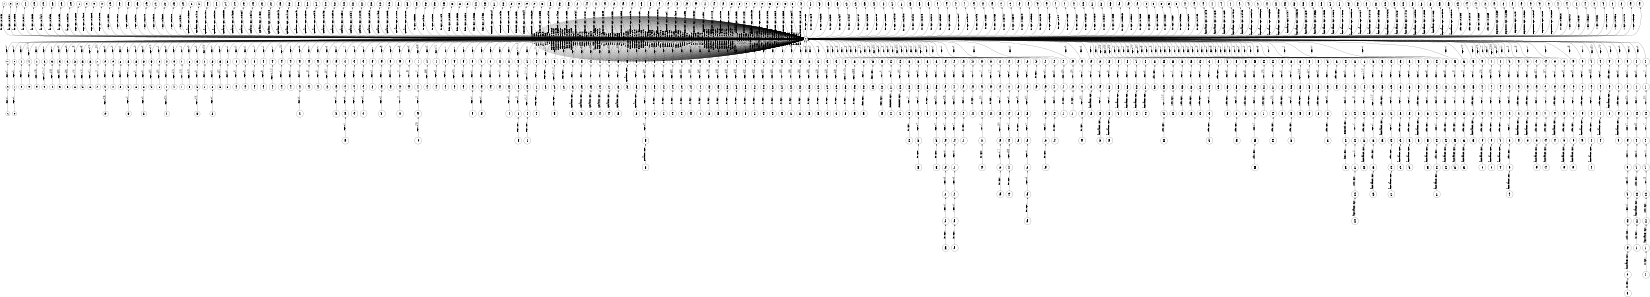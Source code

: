 digraph FST {
rankdir = LR;
size = "8.5,11";
label = "";
center = 1;
orientation = Landscape;
ranksep = "0.4";
nodesep = "0.25";
0 [label = "0", shape = circle, style = bold, fontsize = 14]
	0 -> 0 [label = "at:の/0.19824", fontsize = 14];
	0 -> 0 [label = "at:で/-0.35477", fontsize = 14];
	0 -> 0 [label = "at:し/0.050397", fontsize = 14];
	0 -> 1 [label = "at:<eps>/-0.18732", fontsize = 14];
	0 -> 0 [label = "at:に/-0.37355", fontsize = 14];
	0 -> 5 [label = "at:<eps>/-0.37917", fontsize = 14];
	0 -> 0 [label = "at:い/-0.055759", fontsize = 14];
	0 -> 0 [label = "at:を/0.086457", fontsize = 14];
	0 -> 0 [label = "at:時/-0.24273", fontsize = 14];
	0 -> 0 [label = "at:おけ/-0.15829", fontsize = 14];
	0 -> 0 [label = "at:お/-0.21741", fontsize = 14];
	0 -> 9 [label = "at:<eps>/-0.20505", fontsize = 14];
	0 -> 0 [label = "at:さ/-0.022846", fontsize = 14];
	0 -> 0 [label = "at:側/-0.063007", fontsize = 14];
	0 -> 210 [label = "at:<eps>/-0.20777", fontsize = 14];
	0 -> 215 [label = "at:<eps>/-0.23038", fontsize = 14];
	0 -> 219 [label = "at:<eps>/-0.44647", fontsize = 14];
	0 -> 222 [label = "at:<eps>/-0.34892", fontsize = 14];
	0 -> 205 [label = "at:<eps>/-0.21056", fontsize = 14];
	0 -> 226 [label = "at:<eps>/0.098478", fontsize = 14];
	0 -> 0 [label = "step:段差/-0.37868", fontsize = 14];
	0 -> 0 [label = "step:９/0.2586", fontsize = 14];
	0 -> 0 [label = "step:処理/-0.028884", fontsize = 14];
	0 -> 21 [label = "step:<eps>/-0.28008", fontsize = 14];
	0 -> 0 [label = "step:過程/-0.14482", fontsize = 14];
	0 -> 0 [label = "step:ｓ/-0.37673", fontsize = 14];
	0 -> 0 [label = "step:階段/-0.19595", fontsize = 14];
	0 -> 0 [label = "step:ｓｔｅｐ/-0.36426", fontsize = 14];
	0 -> 0 [label = "step:行程/-0.1836", fontsize = 14];
	0 -> 0 [label = "step:multiplex/-0.17844", fontsize = 14];
	0 -> 18 [label = "step:<eps>/-0.49019", fontsize = 14];
	0 -> 15 [label = "step:<eps>/-0.32283", fontsize = 14];
	0 -> 0 [label = "step:工程/-0.52368", fontsize = 14];
	0 -> 12 [label = "step:<eps>/-0.37082", fontsize = 14];
	0 -> 0 [label = "step:（/0.0044724", fontsize = 14];
	0 -> 0 [label = "step:ステップ/-0.65774", fontsize = 14];
	0 -> 0 [label = "s1061:s1061/0.00051426", fontsize = 14];
	0 -> 249 [label = ",:<eps>/-0.11359", fontsize = 14];
	0 -> 260 [label = ",:<eps>/-0.11802", fontsize = 14];
	0 -> 256 [label = ",:<eps>/0.35955", fontsize = 14];
	0 -> 253 [label = ",:<eps>/0.36418", fontsize = 14];
	0 -> 245 [label = ",:<eps>/-0.20779", fontsize = 14];
	0 -> 241 [label = ",:<eps>/-0.19915", fontsize = 14];
	0 -> 237 [label = ",:<eps>/-0.45089", fontsize = 14];
	0 -> 233 [label = ",:<eps>/0.073018", fontsize = 14];
	0 -> 229 [label = ",:<eps>/-0.43487", fontsize = 14];
	0 -> 0 [label = ",:、/-0.60301", fontsize = 14];
	0 -> 0 [label = ",:で/-0.41565", fontsize = 14];
	0 -> 0 [label = ",:と/-0.27357", fontsize = 14];
	0 -> 0 [label = ",:に/-0.42948", fontsize = 14];
	0 -> 0 [label = ",:が/0.10803", fontsize = 14];
	0 -> 0 [label = ",:，/-0.41118", fontsize = 14];
	0 -> 0 [label = "operation:オペレーション/-0.31311", fontsize = 14];
	0 -> 0 [label = "operation:稼動/-0.29447", fontsize = 14];
	0 -> 0 [label = "operation:操作用/-0.20489", fontsize = 14];
	0 -> 0 [label = "operation:演算/-0.3025", fontsize = 14];
	0 -> 0 [label = "operation:作用/-0.32452", fontsize = 14];
	0 -> 0 [label = "operation:作動/-0.37477", fontsize = 14];
	0 -> 27 [label = "operation:<eps>/-0.36208", fontsize = 14];
	0 -> 0 [label = "operation:運転/-0.43456", fontsize = 14];
	0 -> 0 [label = "operation:操作/-0.51413", fontsize = 14];
	0 -> 0 [label = "operation:駆動/0.042562", fontsize = 14];
	0 -> 0 [label = "operation:作業/-0.3631", fontsize = 14];
	0 -> 0 [label = "operation:とき/-0.0051324", fontsize = 14];
	0 -> 0 [label = "operation:動作/-0.68892", fontsize = 14];
	0 -> 0 [label = "operation:行/-0.036389", fontsize = 14];
	0 -> 0 [label = "operation:制御/0.16617", fontsize = 14];
	0 -> 24 [label = "operation:<eps>/-0.4173", fontsize = 14];
	0 -> 266 [label = "operation:<eps>/0.071571", fontsize = 14];
	0 -> 0 [label = "operation:時/-0.28166", fontsize = 14];
	0 -> 270 [label = "operation:<eps>/0.091387", fontsize = 14];
	0 -> 274 [label = "operation:<eps>/0.085899", fontsize = 14];
	0 -> 278 [label = "operation:<eps>/-0.49255", fontsize = 14];
	0 -> 282 [label = "operation:<eps>/-0.57634", fontsize = 14];
	0 -> 286 [label = "operation:<eps>/-0.50412", fontsize = 14];
	0 -> 290 [label = "operation:<eps>/0.15281", fontsize = 14];
	0 -> 294 [label = "operation:<eps>/-0.050278", fontsize = 14];
	0 -> 298 [label = "operation:<eps>/-0.023742", fontsize = 14];
	0 -> 302 [label = "operation:<eps>/-0.041168", fontsize = 14];
	0 -> 306 [label = "operation:<eps>/-0.22045", fontsize = 14];
	0 -> 310 [label = "operation:<eps>/-0.23788", fontsize = 14];
	0 -> 314 [label = "operation:<eps>/-0.24543", fontsize = 14];
	0 -> 318 [label = "operation:<eps>/-0.31463", fontsize = 14];
	0 -> 322 [label = "operation:<eps>/-0.25916", fontsize = 14];
	0 -> 326 [label = "operation:<eps>/-0.23572", fontsize = 14];
	0 -> 330 [label = "operation:<eps>/-0.34841", fontsize = 14];
	0 -> 334 [label = "operation:<eps>/-0.20158", fontsize = 14];
	0 -> 338 [label = "operation:<eps>/-0.20516", fontsize = 14];
	0 -> 342 [label = "operation:<eps>/-0.14969", fontsize = 14];
	0 -> 346 [label = "operation:<eps>/-0.20083", fontsize = 14];
	0 -> 350 [label = "operation:<eps>/0.11018", fontsize = 14];
	0 -> 354 [label = "operation:<eps>/-0.27787", fontsize = 14];
	0 -> 608 [label = "is:<eps>/0.56998", fontsize = 14];
	0 -> 0 [label = "is:の/0.052175", fontsize = 14];
	0 -> 0 [label = "is:は/-0.57102", fontsize = 14];
	0 -> 0 [label = "is:に/-0.060866", fontsize = 14];
	0 -> 0 [label = "is:も/-0.11893", fontsize = 14];
	0 -> 0 [label = "is:が/-0.59235", fontsize = 14];
	0 -> 0 [label = "is:あ/-0.039107", fontsize = 14];
	0 -> 0 [label = "is:を/-0.5021", fontsize = 14];
	0 -> 0 [label = "is:れ/-0.27942", fontsize = 14];
	0 -> 362 [label = "is:<eps>/0.49137", fontsize = 14];
	0 -> 358 [label = "is:<eps>/0.70308", fontsize = 14];
	0 -> 365 [label = "is:<eps>/-0.11849", fontsize = 14];
	0 -> 0 [label = "then:後/-0.35598", fontsize = 14];
	0 -> 0 [label = "then:続/-0.34511", fontsize = 14];
	0 -> 0 [label = "then:次いで/-0.4764", fontsize = 14];
	0 -> 0 [label = "then:さらに/-0.15538", fontsize = 14];
	0 -> 0 [label = "then:この/-0.0024097", fontsize = 14];
	0 -> 33 [label = "then:<eps>/-0.32565", fontsize = 14];
	0 -> 30 [label = "then:<eps>/-0.35838", fontsize = 14];
	0 -> 0 [label = "then:そこ/-0.12392", fontsize = 14];
	0 -> 0 [label = "then:これ/0.031197", fontsize = 14];
	0 -> 0 [label = "then:する/-0.077136", fontsize = 14];
	0 -> 0 [label = "then:にて/0.057826", fontsize = 14];
	0 -> 0 [label = "then:ここ/0.079218", fontsize = 14];
	0 -> 36 [label = "then:<eps>/-0.22312", fontsize = 14];
	0 -> 0 [label = "then:つぎ/-0.15505", fontsize = 14];
	0 -> 0 [label = "then:ついで/-0.24975", fontsize = 14];
	0 -> 0 [label = "then:へ/0.09894", fontsize = 14];
	0 -> 0 [label = "then:れ/-0.0019735", fontsize = 14];
	0 -> 0 [label = "then:のち/-0.19814", fontsize = 14];
	0 -> 0 [label = "then:それ/-0.024596", fontsize = 14];
	0 -> 0 [label = "then:そして/-0.52883", fontsize = 14];
	0 -> 0 [label = "then:次/-0.46683", fontsize = 14];
	0 -> 373 [label = "then:<eps>/0.25866", fontsize = 14];
	0 -> 369 [label = "then:<eps>/0.47933", fontsize = 14];
	0 -> 0 [label = "then:つい/-0.2592", fontsize = 14];
	0 -> 377 [label = "executed:<eps>/-0.023724", fontsize = 14];
	0 -> 382 [label = "executed:<eps>/-0.13432", fontsize = 14];
	0 -> 52 [label = "executed:<eps>/-0.10893", fontsize = 14];
	0 -> 49 [label = "executed:<eps>/-0.29891", fontsize = 14];
	0 -> 0 [label = "executed:行/-0.17046", fontsize = 14];
	0 -> 0 [label = "executed:出/0.10999", fontsize = 14];
	0 -> 46 [label = "executed:<eps>/-0.075844", fontsize = 14];
	0 -> 42 [label = "executed:<eps>/-0.056231", fontsize = 14];
	0 -> 0 [label = "executed:実施/0.014971", fontsize = 14];
	0 -> 0 [label = "executed:れ/0.014607", fontsize = 14];
	0 -> 39 [label = "executed:<eps>/-0.32583", fontsize = 14];
	0 -> 388 [label = "executed:<eps>/-0.24475", fontsize = 14];
	0 -> 392 [label = "executed:<eps>/-0.44829", fontsize = 14];
	0 -> 398 [label = "executed:<eps>/-0.18699", fontsize = 14];
	0 -> 407 [label = "executed:<eps>/-0.58424", fontsize = 14];
	0 -> 416 [label = "executed:<eps>/-0.02767", fontsize = 14];
	0 -> 421 [label = "executed:<eps>/-0.22367", fontsize = 14];
	0 -> 425 [label = "executed:<eps>/-0.33499", fontsize = 14];
	0 -> 431 [label = "executed:<eps>/0.046531", fontsize = 14];
	0 -> 435 [label = "executed:<eps>/-0.23503", fontsize = 14];
	0 -> 442 [label = "executed:<eps>/0.019457", fontsize = 14];
	0 -> 809 [label = "executed:<eps>/0.1735", fontsize = 14];
	0 -> 800 [label = "executed:<eps>/0.34868", fontsize = 14];
	0 -> 789 [label = "executed:<eps>/-0.0078819", fontsize = 14];
	0 -> 449 [label = "executed:<eps>/-0.284", fontsize = 14];
	0 -> 454 [label = "executed:<eps>/-0.43219", fontsize = 14];
	0 -> 462 [label = "executed:<eps>/0.22998", fontsize = 14];
	0 -> 465 [label = "executed:<eps>/-0.050937", fontsize = 14];
	0 -> 471 [label = "executed:<eps>/0.2987", fontsize = 14];
	0 -> 476 [label = "executed:<eps>/-0.11713", fontsize = 14];
	0 -> 480 [label = "executed:<eps>/-0.1758", fontsize = 14];
	0 -> 56 [label = "executed:<eps>/-0.13206", fontsize = 14];
	0 -> 0 [label = "executed:詳し/0.24787", fontsize = 14];
	0 -> 82 [label = "executed:<eps>/-0.23691", fontsize = 14];
	0 -> 79 [label = "executed:<eps>/-0.12031", fontsize = 14];
	0 -> 76 [label = "executed:<eps>/-0.090735", fontsize = 14];
	0 -> 73 [label = "executed:<eps>/-0.082757", fontsize = 14];
	0 -> 0 [label = "executed:施/0.07049", fontsize = 14];
	0 -> 69 [label = "executed:<eps>/-0.61002", fontsize = 14];
	0 -> 66 [label = "executed:<eps>/-0.30375", fontsize = 14];
	0 -> 63 [label = "executed:<eps>/-0.33305", fontsize = 14];
	0 -> 0 [label = "executed:実行/-0.52959", fontsize = 14];
	0 -> 0 [label = "executed:得/0.36304", fontsize = 14];
	0 -> 59 [label = "executed:<eps>/-0.33544", fontsize = 14];
	0 -> 484 [label = "executed:<eps>/-0.37105", fontsize = 14];
	0 -> 670 [label = "in:<eps>/-0.1065", fontsize = 14];
	0 -> 664 [label = "in:<eps>/-0.16249", fontsize = 14];
	0 -> 659 [label = "in:<eps>/0.023293", fontsize = 14];
	0 -> 653 [label = "in:<eps>/0.29357", fontsize = 14];
	0 -> 647 [label = "in:<eps>/0.24644", fontsize = 14];
	0 -> 640 [label = "in:<eps>/0.19024", fontsize = 14];
	0 -> 635 [label = "in:<eps>/0.27764", fontsize = 14];
	0 -> 628 [label = "in:<eps>/0.23239", fontsize = 14];
	0 -> 622 [label = "in:<eps>/0.28709", fontsize = 14];
	0 -> 614 [label = "in:<eps>/-0.0509", fontsize = 14];
	0 -> 677 [label = "in:<eps>/0.034105", fontsize = 14];
	0 -> 683 [label = "in:<eps>/-0.024981", fontsize = 14];
	0 -> 689 [label = "in:<eps>/0.36402", fontsize = 14];
	0 -> 695 [label = "in:<eps>/0.30375", fontsize = 14];
	0 -> 700 [label = "in:<eps>/0.29212", fontsize = 14];
	0 -> 706 [label = "in:<eps>/0.35984", fontsize = 14];
	0 -> 712 [label = "in:<eps>/-0.30961", fontsize = 14];
	0 -> 718 [label = "in:<eps>/-0.15814", fontsize = 14];
	0 -> 725 [label = "in:<eps>/0.049117", fontsize = 14];
	0 -> 730 [label = "in:<eps>/0.21946", fontsize = 14];
	0 -> 735 [label = "in:<eps>/0.2553", fontsize = 14];
	0 -> 741 [label = "in:<eps>/0.27363", fontsize = 14];
	0 -> 747 [label = "in:<eps>/0.057407", fontsize = 14];
	0 -> 752 [label = "in:<eps>/0.065797", fontsize = 14];
	0 -> 758 [label = "in:<eps>/0.068219", fontsize = 14];
	0 -> 764 [label = "in:<eps>/0.050368", fontsize = 14];
	0 -> 769 [label = "in:<eps>/0.22153", fontsize = 14];
	0 -> 775 [label = "in:<eps>/0.053203", fontsize = 14];
	0 -> 780 [label = "in:<eps>/0.474", fontsize = 14];
	0 -> 784 [label = "in:<eps>/-0.11233", fontsize = 14];
	0 -> 515 [label = "in:<eps>/-0.12227", fontsize = 14];
	0 -> 511 [label = "in:<eps>/0.060423", fontsize = 14];
	0 -> 507 [label = "in:<eps>/0.018309", fontsize = 14];
	0 -> 503 [label = "in:<eps>/0.091307", fontsize = 14];
	0 -> 498 [label = "in:<eps>/-0.13835", fontsize = 14];
	0 -> 493 [label = "in:<eps>/-0.095869", fontsize = 14];
	0 -> 489 [label = "in:<eps>/0.098607", fontsize = 14];
	0 -> 0 [label = "in:そして/-0.12282", fontsize = 14];
	0 -> 0 [label = "in:の/0.065169", fontsize = 14];
	0 -> 0 [label = "in:また/-0.18899", fontsize = 14];
	0 -> 0 [label = "in:で/-0.39898", fontsize = 14];
	0 -> 0 [label = "in:し/-0.10563", fontsize = 14];
	0 -> 0 [label = "in:に/-0.47864", fontsize = 14];
	0 -> 86 [label = "in:<eps>/-0.48289", fontsize = 14];
	0 -> 89 [label = "in:<eps>/-0.55957", fontsize = 14];
	0 -> 0 [label = "in:い/-0.20005", fontsize = 14];
	0 -> 0 [label = "in:を/0.10485", fontsize = 14];
	0 -> 93 [label = "in:<eps>/-0.25588", fontsize = 14];
	0 -> 0 [label = "in:中/-0.38081", fontsize = 14];
	0 -> 96 [label = "in:<eps>/-0.38334", fontsize = 14];
	0 -> 0 [label = "in:内/-0.34724", fontsize = 14];
	0 -> 99 [label = "in:<eps>/-0.3391", fontsize = 14];
	0 -> 102 [label = "in:<eps>/-0.39326", fontsize = 14];
	0 -> 105 [label = "in:<eps>/-0.36047", fontsize = 14];
	0 -> 108 [label = "in:<eps>/-0.24155", fontsize = 14];
	0 -> 0 [label = "in:方向/-0.11699", fontsize = 14];
	0 -> 0 [label = "in:さ/-0.21148", fontsize = 14];
	0 -> 111 [label = "accordance:<eps>/-0.13443", fontsize = 14];
	0 -> 114 [label = "accordance:<eps>/-0.06151", fontsize = 14];
	0 -> 0 [label = "accordance:よ/0.013242", fontsize = 14];
	0 -> 117 [label = "accordance:<eps>/-0.16657", fontsize = 14];
	0 -> 120 [label = "accordance:<eps>/-0.041302", fontsize = 14];
	0 -> 124 [label = "accordance:<eps>/-0.34193", fontsize = 14];
	0 -> 127 [label = "accordance:<eps>/-0.052412", fontsize = 14];
	0 -> 0 [label = "accordance:施/0.20948", fontsize = 14];
	0 -> 130 [label = "accordance:<eps>/-0.097626", fontsize = 14];
	0 -> 0 [label = "accordance:設計/0.22583", fontsize = 14];
	0 -> 600 [label = "accordance:<eps>/-0.066393", fontsize = 14];
	0 -> 596 [label = "accordance:<eps>/-0.019568", fontsize = 14];
	0 -> 592 [label = "accordance:<eps>/0.1404", fontsize = 14];
	0 -> 588 [label = "accordance:<eps>/-0.035205", fontsize = 14];
	0 -> 583 [label = "accordance:<eps>/-0.26197", fontsize = 14];
	0 -> 579 [label = "accordance:<eps>/-0.39632", fontsize = 14];
	0 -> 574 [label = "accordance:<eps>/0.15993", fontsize = 14];
	0 -> 570 [label = "accordance:<eps>/0.20676", fontsize = 14];
	0 -> 564 [label = "accordance:<eps>/0.13266", fontsize = 14];
	0 -> 560 [label = "accordance:<eps>/-0.085318", fontsize = 14];
	0 -> 555 [label = "accordance:<eps>/-0.1734", fontsize = 14];
	0 -> 551 [label = "accordance:<eps>/-0.27113", fontsize = 14];
	0 -> 548 [label = "accordance:<eps>/0.64366", fontsize = 14];
	0 -> 605 [label = "accordance:<eps>/0.070206", fontsize = 14];
	0 -> 519 [label = "accordance:<eps>/0.51267", fontsize = 14];
	0 -> 522 [label = "accordance:<eps>/0.14702", fontsize = 14];
	0 -> 527 [label = "accordance:<eps>/-0.054891", fontsize = 14];
	0 -> 531 [label = "accordance:<eps>/0.12983", fontsize = 14];
	0 -> 535 [label = "accordance:<eps>/0.1663", fontsize = 14];
	0 -> 539 [label = "accordance:<eps>/-0.013975", fontsize = 14];
	0 -> 543 [label = "accordance:<eps>/0.031979", fontsize = 14];
	0 -> 146 [label = "with:<eps>/-0.27385", fontsize = 14];
	0 -> 0 [label = "with:対/-0.18747", fontsize = 14];
	0 -> 0 [label = "with:を/-0.063848", fontsize = 14];
	0 -> 0 [label = "with:が/0.14734", fontsize = 14];
	0 -> 142 [label = "with:<eps>/-0.20118", fontsize = 14];
	0 -> 137 [label = "with:<eps>/-0.29389", fontsize = 14];
	0 -> 0 [label = "with:に/-0.23478", fontsize = 14];
	0 -> 0 [label = "with:する/-0.17842", fontsize = 14];
	0 -> 0 [label = "with:し/-0.31142", fontsize = 14];
	0 -> 0 [label = "with:て/-0.25173", fontsize = 14];
	0 -> 133 [label = "with:<eps>/-0.22269", fontsize = 14];
	0 -> 0 [label = "with:と/-0.24817", fontsize = 14];
	0 -> 0 [label = "with:で/-0.054653", fontsize = 14];
	0 -> 0 [label = "with:さ/-0.18644", fontsize = 14];
	0 -> 157 [label = "expression:<eps>/-0.23697", fontsize = 14];
	0 -> 0 [label = "expression:次式/-0.19069", fontsize = 14];
	0 -> 0 [label = "expression:で/0.25459", fontsize = 14];
	0 -> 0 [label = "expression:る/0.36154", fontsize = 14];
	0 -> 0 [label = "expression:以下/0.39156", fontsize = 14];
	0 -> 0 [label = "expression:式/-0.54937", fontsize = 14];
	0 -> 150 [label = "expression:<eps>/-0.22553", fontsize = 14];
	0 -> 153 [label = "expression:<eps>/-0.257", fontsize = 14];
	0 -> 160 [label = "expression:<eps>/-0.25601", fontsize = 14];
	0 -> 0 [label = "expression:数/-0.024792", fontsize = 14];
	0 -> 164 [label = "expression:<eps>/-0.23134", fontsize = 14];
	0 -> 167 [label = "expression:<eps>/-0.285", fontsize = 14];
	0 -> 0 [label = "expression:発現/-0.31914", fontsize = 14];
	0 -> 172 [label = "expression:<eps>/-0.26829", fontsize = 14];
	0 -> 0 [label = "expression:表現/-0.30793", fontsize = 14];
	0 -> 0 [label = "expression:表記/0.039251", fontsize = 14];
	0 -> 0 [label = "expression:同数/0.073023", fontsize = 14];
	0 -> 0 [label = "21:部/0.2761", fontsize = 14];
	0 -> 0 [label = "21:21/-0.34823", fontsize = 14];
	0 -> 175 [label = "21:<eps>/-0.36026", fontsize = 14];
	0 -> 0 [label = "21:１/0.24365", fontsize = 14];
	0 -> 0 [label = "21:２１/-0.73529", fontsize = 14];
	0 -> 0 [label = "21:１９/0.1573", fontsize = 14];
	0 -> 0 [label = "21:１２/0.26794", fontsize = 14];
	0 -> 0 [label = "21:１８/0.16319", fontsize = 14];
	0 -> 201 [label = ".:<eps>/-0.60702", fontsize = 14];
	0 -> 178 [label = ".:<eps>/-0.37591", fontsize = 14];
	0 -> 181 [label = ".:<eps>/-0.56222", fontsize = 14];
	0 -> 0 [label = ".:。/-0.62093", fontsize = 14];
	0 -> 184 [label = ".:<eps>/-0.5232", fontsize = 14];
	0 -> 187 [label = ".:<eps>/-0.67686", fontsize = 14];
	0 -> 191 [label = ".:<eps>/-0.40936", fontsize = 14];
	0 -> 0 [label = ".:る/-0.36042", fontsize = 14];
	0 -> 195 [label = ".:<eps>/-0.70148", fontsize = 14];
	0 -> 198 [label = ".:<eps>/-0.38263", fontsize = 14];
1 [label = "1", shape = circle, style = solid, fontsize = 14]
2 [label = "2", shape = circle, style = solid, fontsize = 14]
	2 -> 3 [label = "<eps>:し", fontsize = 14];
3 [label = "3", shape = circle, style = solid, fontsize = 14]
	3 -> 4 [label = "<eps>:て", fontsize = 14];
4 [label = "4", shape = circle, style = solid, fontsize = 14]
	4 -> 0 [label = "<eps>:い", fontsize = 14];
5 [label = "5", shape = circle, style = solid, fontsize = 14]
6 [label = "6", shape = circle, style = solid, fontsize = 14]
	6 -> 7 [label = "<eps>:に", fontsize = 14];
7 [label = "7", shape = circle, style = solid, fontsize = 14]
	7 -> 8 [label = "<eps>:お", fontsize = 14];
8 [label = "8", shape = circle, style = solid, fontsize = 14]
	8 -> 0 [label = "<eps>:い", fontsize = 14];
9 [label = "9", shape = circle, style = solid, fontsize = 14]
10 [label = "10", shape = circle, style = solid, fontsize = 14]
	10 -> 11 [label = "<eps>:お", fontsize = 14];
11 [label = "11", shape = circle, style = solid, fontsize = 14]
	11 -> 0 [label = "<eps>:い", fontsize = 14];
12 [label = "12", shape = circle, style = solid, fontsize = 14]
13 [label = "13", shape = circle, style = solid, fontsize = 14]
	13 -> 14 [label = "<eps>:（", fontsize = 14];
14 [label = "14", shape = circle, style = solid, fontsize = 14]
	14 -> 0 [label = "<eps>:ステップ", fontsize = 14];
15 [label = "15", shape = circle, style = solid, fontsize = 14]
16 [label = "16", shape = circle, style = solid, fontsize = 14]
	16 -> 17 [label = "<eps>:工程", fontsize = 14];
17 [label = "17", shape = circle, style = solid, fontsize = 14]
	17 -> 0 [label = "<eps>:ｓ", fontsize = 14];
18 [label = "18", shape = circle, style = solid, fontsize = 14]
19 [label = "19", shape = circle, style = solid, fontsize = 14]
	19 -> 20 [label = "<eps>:ステップ", fontsize = 14];
20 [label = "20", shape = circle, style = solid, fontsize = 14]
	20 -> 0 [label = "<eps>:ｓ", fontsize = 14];
21 [label = "21", shape = circle, style = solid, fontsize = 14]
22 [label = "22", shape = circle, style = solid, fontsize = 14]
	22 -> 23 [label = "<eps>:処理", fontsize = 14];
23 [label = "23", shape = circle, style = solid, fontsize = 14]
	23 -> 0 [label = "<eps>:ｓ", fontsize = 14];
24 [label = "24", shape = circle, style = solid, fontsize = 14]
25 [label = "25", shape = circle, style = solid, fontsize = 14]
	25 -> 26 [label = "<eps>:動作", fontsize = 14];
26 [label = "26", shape = circle, style = solid, fontsize = 14]
	26 -> 0 [label = "<eps>:時", fontsize = 14];
27 [label = "27", shape = circle, style = solid, fontsize = 14]
28 [label = "28", shape = circle, style = solid, fontsize = 14]
	28 -> 29 [label = "<eps>:運転", fontsize = 14];
29 [label = "29", shape = circle, style = solid, fontsize = 14]
	29 -> 0 [label = "<eps>:時", fontsize = 14];
30 [label = "30", shape = circle, style = solid, fontsize = 14]
31 [label = "31", shape = circle, style = solid, fontsize = 14]
	31 -> 32 [label = "<eps>:その", fontsize = 14];
32 [label = "32", shape = circle, style = solid, fontsize = 14]
	32 -> 0 [label = "<eps>:後", fontsize = 14];
33 [label = "33", shape = circle, style = solid, fontsize = 14]
34 [label = "34", shape = circle, style = solid, fontsize = 14]
	34 -> 35 [label = "<eps>:この", fontsize = 14];
35 [label = "35", shape = circle, style = solid, fontsize = 14]
	35 -> 0 [label = "<eps>:後", fontsize = 14];
36 [label = "36", shape = circle, style = solid, fontsize = 14]
37 [label = "37", shape = circle, style = solid, fontsize = 14]
	37 -> 38 [label = "<eps>:そう", fontsize = 14];
38 [label = "38", shape = circle, style = solid, fontsize = 14]
	38 -> 0 [label = "<eps>:する", fontsize = 14];
39 [label = "39", shape = circle, style = solid, fontsize = 14]
40 [label = "40", shape = circle, style = solid, fontsize = 14]
	40 -> 41 [label = "<eps>:が", fontsize = 14];
41 [label = "41", shape = circle, style = solid, fontsize = 14]
	41 -> 0 [label = "<eps>:実行", fontsize = 14];
42 [label = "42", shape = circle, style = solid, fontsize = 14]
43 [label = "43", shape = circle, style = solid, fontsize = 14]
	43 -> 44 [label = "<eps>:実施", fontsize = 14];
44 [label = "44", shape = circle, style = solid, fontsize = 14]
	44 -> 45 [label = "<eps>:さ", fontsize = 14];
45 [label = "45", shape = circle, style = solid, fontsize = 14]
	45 -> 0 [label = "<eps>:れ", fontsize = 14];
46 [label = "46", shape = circle, style = solid, fontsize = 14]
47 [label = "47", shape = circle, style = solid, fontsize = 14]
	47 -> 48 [label = "<eps>:さ", fontsize = 14];
48 [label = "48", shape = circle, style = solid, fontsize = 14]
	48 -> 0 [label = "<eps>:れ", fontsize = 14];
49 [label = "49", shape = circle, style = solid, fontsize = 14]
50 [label = "50", shape = circle, style = solid, fontsize = 14]
	50 -> 51 [label = "<eps>:行", fontsize = 14];
51 [label = "51", shape = circle, style = solid, fontsize = 14]
	51 -> 0 [label = "<eps>:う", fontsize = 14];
52 [label = "52", shape = circle, style = solid, fontsize = 14]
53 [label = "53", shape = circle, style = solid, fontsize = 14]
	53 -> 54 [label = "<eps>:行", fontsize = 14];
54 [label = "54", shape = circle, style = solid, fontsize = 14]
	54 -> 55 [label = "<eps>:う", fontsize = 14];
55 [label = "55", shape = circle, style = solid, fontsize = 14]
	55 -> 0 [label = "<eps>:。", fontsize = 14];
56 [label = "56", shape = circle, style = solid, fontsize = 14]
57 [label = "57", shape = circle, style = solid, fontsize = 14]
	57 -> 58 [label = "<eps>:行", fontsize = 14];
58 [label = "58", shape = circle, style = solid, fontsize = 14]
	58 -> 0 [label = "<eps>:わ", fontsize = 14];
59 [label = "59", shape = circle, style = solid, fontsize = 14]
60 [label = "60", shape = circle, style = solid, fontsize = 14]
	60 -> 61 [label = "<eps>:行", fontsize = 14];
61 [label = "61", shape = circle, style = solid, fontsize = 14]
	61 -> 62 [label = "<eps>:わ", fontsize = 14];
62 [label = "62", shape = circle, style = solid, fontsize = 14]
	62 -> 0 [label = "<eps>:れ", fontsize = 14];
63 [label = "63", shape = circle, style = solid, fontsize = 14]
64 [label = "64", shape = circle, style = solid, fontsize = 14]
	64 -> 65 [label = "<eps>:実行", fontsize = 14];
65 [label = "65", shape = circle, style = solid, fontsize = 14]
	65 -> 0 [label = "<eps>:する", fontsize = 14];
66 [label = "66", shape = circle, style = solid, fontsize = 14]
67 [label = "67", shape = circle, style = solid, fontsize = 14]
	67 -> 68 [label = "<eps>:実行", fontsize = 14];
68 [label = "68", shape = circle, style = solid, fontsize = 14]
	68 -> 0 [label = "<eps>:さ", fontsize = 14];
69 [label = "69", shape = circle, style = solid, fontsize = 14]
70 [label = "70", shape = circle, style = solid, fontsize = 14]
	70 -> 71 [label = "<eps>:実行", fontsize = 14];
71 [label = "71", shape = circle, style = solid, fontsize = 14]
	71 -> 72 [label = "<eps>:さ", fontsize = 14];
72 [label = "72", shape = circle, style = solid, fontsize = 14]
	72 -> 0 [label = "<eps>:れ", fontsize = 14];
73 [label = "73", shape = circle, style = solid, fontsize = 14]
74 [label = "74", shape = circle, style = solid, fontsize = 14]
	74 -> 75 [label = "<eps>:行な", fontsize = 14];
75 [label = "75", shape = circle, style = solid, fontsize = 14]
	75 -> 0 [label = "<eps>:っ", fontsize = 14];
76 [label = "76", shape = circle, style = solid, fontsize = 14]
77 [label = "77", shape = circle, style = solid, fontsize = 14]
	77 -> 78 [label = "<eps>:行な", fontsize = 14];
78 [label = "78", shape = circle, style = solid, fontsize = 14]
	78 -> 0 [label = "<eps>:う", fontsize = 14];
79 [label = "79", shape = circle, style = solid, fontsize = 14]
80 [label = "80", shape = circle, style = solid, fontsize = 14]
	80 -> 81 [label = "<eps>:行な", fontsize = 14];
81 [label = "81", shape = circle, style = solid, fontsize = 14]
	81 -> 0 [label = "<eps>:わ", fontsize = 14];
82 [label = "82", shape = circle, style = solid, fontsize = 14]
83 [label = "83", shape = circle, style = solid, fontsize = 14]
	83 -> 84 [label = "<eps>:行な", fontsize = 14];
84 [label = "84", shape = circle, style = solid, fontsize = 14]
	84 -> 85 [label = "<eps>:わ", fontsize = 14];
85 [label = "85", shape = circle, style = solid, fontsize = 14]
	85 -> 0 [label = "<eps>:れ", fontsize = 14];
86 [label = "86", shape = circle, style = solid, fontsize = 14]
87 [label = "87", shape = circle, style = solid, fontsize = 14]
	87 -> 88 [label = "<eps>:に", fontsize = 14];
88 [label = "88", shape = circle, style = solid, fontsize = 14]
	88 -> 0 [label = "<eps>:おけ", fontsize = 14];
89 [label = "89", shape = circle, style = solid, fontsize = 14]
90 [label = "90", shape = circle, style = solid, fontsize = 14]
	90 -> 91 [label = "<eps>:に", fontsize = 14];
91 [label = "91", shape = circle, style = solid, fontsize = 14]
	91 -> 92 [label = "<eps>:お", fontsize = 14];
92 [label = "92", shape = circle, style = solid, fontsize = 14]
	92 -> 0 [label = "<eps>:い", fontsize = 14];
93 [label = "93", shape = circle, style = solid, fontsize = 14]
94 [label = "94", shape = circle, style = solid, fontsize = 14]
	94 -> 95 [label = "<eps>:場合", fontsize = 14];
95 [label = "95", shape = circle, style = solid, fontsize = 14]
	95 -> 0 [label = "<eps>:に", fontsize = 14];
96 [label = "96", shape = circle, style = solid, fontsize = 14]
97 [label = "97", shape = circle, style = solid, fontsize = 14]
	97 -> 98 [label = "<eps>:中", fontsize = 14];
98 [label = "98", shape = circle, style = solid, fontsize = 14]
	98 -> 0 [label = "<eps>:に", fontsize = 14];
99 [label = "99", shape = circle, style = solid, fontsize = 14]
100 [label = "100", shape = circle, style = solid, fontsize = 14]
	100 -> 101 [label = "<eps>:内", fontsize = 14];
101 [label = "101", shape = circle, style = solid, fontsize = 14]
	101 -> 0 [label = "<eps>:で", fontsize = 14];
102 [label = "102", shape = circle, style = solid, fontsize = 14]
103 [label = "103", shape = circle, style = solid, fontsize = 14]
	103 -> 104 [label = "<eps>:内", fontsize = 14];
104 [label = "104", shape = circle, style = solid, fontsize = 14]
	104 -> 0 [label = "<eps>:に", fontsize = 14];
105 [label = "105", shape = circle, style = solid, fontsize = 14]
106 [label = "106", shape = circle, style = solid, fontsize = 14]
	106 -> 107 [label = "<eps>:お", fontsize = 14];
107 [label = "107", shape = circle, style = solid, fontsize = 14]
	107 -> 0 [label = "<eps>:い", fontsize = 14];
108 [label = "108", shape = circle, style = solid, fontsize = 14]
109 [label = "109", shape = circle, style = solid, fontsize = 14]
	109 -> 110 [label = "<eps>:際", fontsize = 14];
110 [label = "110", shape = circle, style = solid, fontsize = 14]
	110 -> 0 [label = "<eps>:に", fontsize = 14];
111 [label = "111", shape = circle, style = solid, fontsize = 14]
112 [label = "112", shape = circle, style = solid, fontsize = 14]
	112 -> 113 [label = "<eps>:したが", fontsize = 14];
113 [label = "113", shape = circle, style = solid, fontsize = 14]
	113 -> 0 [label = "<eps>:っ", fontsize = 14];
114 [label = "114", shape = circle, style = solid, fontsize = 14]
115 [label = "115", shape = circle, style = solid, fontsize = 14]
	115 -> 116 [label = "<eps>:に", fontsize = 14];
116 [label = "116", shape = circle, style = solid, fontsize = 14]
	116 -> 0 [label = "<eps>:対応", fontsize = 14];
117 [label = "117", shape = circle, style = solid, fontsize = 14]
118 [label = "118", shape = circle, style = solid, fontsize = 14]
	118 -> 119 [label = "<eps>:よ", fontsize = 14];
119 [label = "119", shape = circle, style = solid, fontsize = 14]
	119 -> 0 [label = "<eps>:っ", fontsize = 14];
120 [label = "120", shape = circle, style = solid, fontsize = 14]
121 [label = "121", shape = circle, style = solid, fontsize = 14]
	121 -> 122 [label = "<eps>:よ", fontsize = 14];
122 [label = "122", shape = circle, style = solid, fontsize = 14]
	122 -> 123 [label = "<eps>:れ", fontsize = 14];
123 [label = "123", shape = circle, style = solid, fontsize = 14]
	123 -> 0 [label = "<eps>:ば", fontsize = 14];
124 [label = "124", shape = circle, style = solid, fontsize = 14]
125 [label = "125", shape = circle, style = solid, fontsize = 14]
	125 -> 126 [label = "<eps>:従", fontsize = 14];
126 [label = "126", shape = circle, style = solid, fontsize = 14]
	126 -> 0 [label = "<eps>:っ", fontsize = 14];
127 [label = "127", shape = circle, style = solid, fontsize = 14]
128 [label = "128", shape = circle, style = solid, fontsize = 14]
	128 -> 129 [label = "<eps>:沿", fontsize = 14];
129 [label = "129", shape = circle, style = solid, fontsize = 14]
	129 -> 0 [label = "<eps>:っ", fontsize = 14];
130 [label = "130", shape = circle, style = solid, fontsize = 14]
131 [label = "131", shape = circle, style = solid, fontsize = 14]
	131 -> 132 [label = "<eps>:基づ", fontsize = 14];
132 [label = "132", shape = circle, style = solid, fontsize = 14]
	132 -> 0 [label = "<eps>:き", fontsize = 14];
133 [label = "133", shape = circle, style = solid, fontsize = 14]
134 [label = "134", shape = circle, style = solid, fontsize = 14]
	134 -> 135 [label = "<eps>:と", fontsize = 14];
135 [label = "135", shape = circle, style = solid, fontsize = 14]
	135 -> 136 [label = "<eps>:し", fontsize = 14];
136 [label = "136", shape = circle, style = solid, fontsize = 14]
	136 -> 0 [label = "<eps>:て", fontsize = 14];
137 [label = "137", shape = circle, style = solid, fontsize = 14]
138 [label = "138", shape = circle, style = solid, fontsize = 14]
	138 -> 139 [label = "<eps>:に", fontsize = 14];
139 [label = "139", shape = circle, style = solid, fontsize = 14]
	139 -> 140 [label = "<eps>:よ", fontsize = 14];
140 [label = "140", shape = circle, style = solid, fontsize = 14]
	140 -> 141 [label = "<eps>:っ", fontsize = 14];
141 [label = "141", shape = circle, style = solid, fontsize = 14]
	141 -> 0 [label = "<eps>:て", fontsize = 14];
142 [label = "142", shape = circle, style = solid, fontsize = 14]
143 [label = "143", shape = circle, style = solid, fontsize = 14]
	143 -> 144 [label = "<eps>:に", fontsize = 14];
144 [label = "144", shape = circle, style = solid, fontsize = 14]
	144 -> 145 [label = "<eps>:よ", fontsize = 14];
145 [label = "145", shape = circle, style = solid, fontsize = 14]
	145 -> 0 [label = "<eps>:り", fontsize = 14];
146 [label = "146", shape = circle, style = solid, fontsize = 14]
147 [label = "147", shape = circle, style = solid, fontsize = 14]
	147 -> 148 [label = "<eps>:対", fontsize = 14];
148 [label = "148", shape = circle, style = solid, fontsize = 14]
	148 -> 149 [label = "<eps>:し", fontsize = 14];
149 [label = "149", shape = circle, style = solid, fontsize = 14]
	149 -> 0 [label = "<eps>:て", fontsize = 14];
150 [label = "150", shape = circle, style = solid, fontsize = 14]
151 [label = "151", shape = circle, style = solid, fontsize = 14]
	151 -> 152 [label = "<eps>:式", fontsize = 14];
152 [label = "152", shape = circle, style = solid, fontsize = 14]
	152 -> 0 [label = "<eps>:（", fontsize = 14];
153 [label = "153", shape = circle, style = solid, fontsize = 14]
154 [label = "154", shape = circle, style = solid, fontsize = 14]
	154 -> 155 [label = "<eps>:式", fontsize = 14];
155 [label = "155", shape = circle, style = solid, fontsize = 14]
	155 -> 156 [label = "<eps>:（", fontsize = 14];
156 [label = "156", shape = circle, style = solid, fontsize = 14]
	156 -> 0 [label = "<eps>:数", fontsize = 14];
157 [label = "157", shape = circle, style = solid, fontsize = 14]
158 [label = "158", shape = circle, style = solid, fontsize = 14]
	158 -> 159 [label = "<eps>:式", fontsize = 14];
159 [label = "159", shape = circle, style = solid, fontsize = 14]
	159 -> 0 [label = "<eps>:で", fontsize = 14];
160 [label = "160", shape = circle, style = solid, fontsize = 14]
161 [label = "161", shape = circle, style = solid, fontsize = 14]
	161 -> 162 [label = "<eps>:式", fontsize = 14];
162 [label = "162", shape = circle, style = solid, fontsize = 14]
	162 -> 163 [label = "<eps>:で", fontsize = 14];
163 [label = "163", shape = circle, style = solid, fontsize = 14]
	163 -> 0 [label = "<eps>:表", fontsize = 14];
164 [label = "164", shape = circle, style = solid, fontsize = 14]
165 [label = "165", shape = circle, style = solid, fontsize = 14]
	165 -> 166 [label = "<eps>:数", fontsize = 14];
166 [label = "166", shape = circle, style = solid, fontsize = 14]
	166 -> 0 [label = "<eps>:式", fontsize = 14];
167 [label = "167", shape = circle, style = solid, fontsize = 14]
168 [label = "168", shape = circle, style = solid, fontsize = 14]
	168 -> 169 [label = "<eps>:計算", fontsize = 14];
169 [label = "169", shape = circle, style = solid, fontsize = 14]
	169 -> 170 [label = "<eps>:式", fontsize = 14];
170 [label = "170", shape = circle, style = solid, fontsize = 14]
	170 -> 171 [label = "<eps>:で", fontsize = 14];
171 [label = "171", shape = circle, style = solid, fontsize = 14]
	171 -> 0 [label = "<eps>:表現", fontsize = 14];
172 [label = "172", shape = circle, style = solid, fontsize = 14]
173 [label = "173", shape = circle, style = solid, fontsize = 14]
	173 -> 174 [label = "<eps>:関係", fontsize = 14];
174 [label = "174", shape = circle, style = solid, fontsize = 14]
	174 -> 0 [label = "<eps>:式", fontsize = 14];
175 [label = "175", shape = circle, style = solid, fontsize = 14]
176 [label = "176", shape = circle, style = solid, fontsize = 14]
	176 -> 177 [label = "<eps>:部", fontsize = 14];
177 [label = "177", shape = circle, style = solid, fontsize = 14]
	177 -> 0 [label = "<eps>:２１", fontsize = 14];
178 [label = "178", shape = circle, style = solid, fontsize = 14]
179 [label = "179", shape = circle, style = solid, fontsize = 14]
	179 -> 180 [label = "<eps>:た", fontsize = 14];
180 [label = "180", shape = circle, style = solid, fontsize = 14]
	180 -> 0 [label = "<eps>:。", fontsize = 14];
181 [label = "181", shape = circle, style = solid, fontsize = 14]
182 [label = "182", shape = circle, style = solid, fontsize = 14]
	182 -> 183 [label = "<eps>:する", fontsize = 14];
183 [label = "183", shape = circle, style = solid, fontsize = 14]
	183 -> 0 [label = "<eps>:。", fontsize = 14];
184 [label = "184", shape = circle, style = solid, fontsize = 14]
185 [label = "185", shape = circle, style = solid, fontsize = 14]
	185 -> 186 [label = "<eps>:い", fontsize = 14];
186 [label = "186", shape = circle, style = solid, fontsize = 14]
	186 -> 0 [label = "<eps>:。", fontsize = 14];
187 [label = "187", shape = circle, style = solid, fontsize = 14]
188 [label = "188", shape = circle, style = solid, fontsize = 14]
	188 -> 189 [label = "<eps>:い", fontsize = 14];
189 [label = "189", shape = circle, style = solid, fontsize = 14]
	189 -> 190 [label = "<eps>:る", fontsize = 14];
190 [label = "190", shape = circle, style = solid, fontsize = 14]
	190 -> 0 [label = "<eps>:。", fontsize = 14];
191 [label = "191", shape = circle, style = solid, fontsize = 14]
192 [label = "192", shape = circle, style = solid, fontsize = 14]
	192 -> 193 [label = "<eps>:い", fontsize = 14];
193 [label = "193", shape = circle, style = solid, fontsize = 14]
	193 -> 194 [label = "<eps>:く", fontsize = 14];
194 [label = "194", shape = circle, style = solid, fontsize = 14]
	194 -> 0 [label = "<eps>:。", fontsize = 14];
195 [label = "195", shape = circle, style = solid, fontsize = 14]
196 [label = "196", shape = circle, style = solid, fontsize = 14]
	196 -> 197 [label = "<eps>:る", fontsize = 14];
197 [label = "197", shape = circle, style = solid, fontsize = 14]
	197 -> 0 [label = "<eps>:。", fontsize = 14];
198 [label = "198", shape = circle, style = solid, fontsize = 14]
199 [label = "199", shape = circle, style = solid, fontsize = 14]
	199 -> 200 [label = "<eps>:う", fontsize = 14];
200 [label = "200", shape = circle, style = solid, fontsize = 14]
	200 -> 0 [label = "<eps>:。", fontsize = 14];
201 [label = "201", shape = circle, style = solid, fontsize = 14]
202 [label = "202", shape = circle, style = solid, fontsize = 14]
	202 -> 203 [label = "<eps>:あ", fontsize = 14];
203 [label = "203", shape = circle, style = solid, fontsize = 14]
	203 -> 204 [label = "<eps>:る", fontsize = 14];
204 [label = "204", shape = circle, style = solid, fontsize = 14]
	204 -> 0 [label = "<eps>:。", fontsize = 14];
205 [label = "205", shape = circle, style = solid, fontsize = 14]
206 [label = "206", shape = circle, style = solid, fontsize = 14]
	206 -> 207 [label = "step:<eps>", fontsize = 14];
207 [label = "207", shape = circle, style = solid, fontsize = 14]
	207 -> 208 [label = "<eps>:次", fontsize = 14];
208 [label = "208", shape = circle, style = solid, fontsize = 14]
	208 -> 209 [label = "<eps>:の", fontsize = 14];
209 [label = "209", shape = circle, style = solid, fontsize = 14]
	209 -> 0 [label = "<eps>:ステップ", fontsize = 14];
210 [label = "210", shape = circle, style = solid, fontsize = 14]
211 [label = "211", shape = circle, style = solid, fontsize = 14]
	211 -> 212 [label = "step:<eps>", fontsize = 14];
212 [label = "212", shape = circle, style = solid, fontsize = 14]
	212 -> 213 [label = "<eps>:そして", fontsize = 14];
213 [label = "213", shape = circle, style = solid, fontsize = 14]
	213 -> 214 [label = "<eps>:ステップ", fontsize = 14];
214 [label = "214", shape = circle, style = solid, fontsize = 14]
	214 -> 0 [label = "<eps>:ｓ", fontsize = 14];
215 [label = "215", shape = circle, style = solid, fontsize = 14]
216 [label = "216", shape = circle, style = solid, fontsize = 14]
	216 -> 217 [label = "step:<eps>", fontsize = 14];
217 [label = "217", shape = circle, style = solid, fontsize = 14]
	217 -> 218 [label = "<eps>:（", fontsize = 14];
218 [label = "218", shape = circle, style = solid, fontsize = 14]
	218 -> 0 [label = "<eps>:ステップ", fontsize = 14];
219 [label = "219", shape = circle, style = solid, fontsize = 14]
220 [label = "220", shape = circle, style = solid, fontsize = 14]
	220 -> 221 [label = "step:<eps>", fontsize = 14];
221 [label = "221", shape = circle, style = solid, fontsize = 14]
	221 -> 0 [label = "<eps>:ステップ", fontsize = 14];
222 [label = "222", shape = circle, style = solid, fontsize = 14]
223 [label = "223", shape = circle, style = solid, fontsize = 14]
	223 -> 224 [label = "step:<eps>", fontsize = 14];
224 [label = "224", shape = circle, style = solid, fontsize = 14]
	224 -> 225 [label = "<eps>:ステップ", fontsize = 14];
225 [label = "225", shape = circle, style = solid, fontsize = 14]
	225 -> 0 [label = "<eps>:ｓ", fontsize = 14];
226 [label = "226", shape = circle, style = solid, fontsize = 14]
227 [label = "227", shape = circle, style = solid, fontsize = 14]
	227 -> 228 [label = "step:<eps>", fontsize = 14];
228 [label = "228", shape = circle, style = solid, fontsize = 14]
	228 -> 0 [label = "<eps>:ｓ", fontsize = 14];
229 [label = "229", shape = circle, style = solid, fontsize = 14]
230 [label = "230", shape = circle, style = solid, fontsize = 14]
	230 -> 231 [label = "operation:<eps>", fontsize = 14];
231 [label = "231", shape = circle, style = solid, fontsize = 14]
	231 -> 232 [label = "<eps>:、", fontsize = 14];
232 [label = "232", shape = circle, style = solid, fontsize = 14]
	232 -> 0 [label = "<eps>:動作", fontsize = 14];
233 [label = "233", shape = circle, style = solid, fontsize = 14]
234 [label = "234", shape = circle, style = solid, fontsize = 14]
	234 -> 235 [label = "operation:<eps>", fontsize = 14];
235 [label = "235", shape = circle, style = solid, fontsize = 14]
	235 -> 236 [label = "<eps>:、", fontsize = 14];
236 [label = "236", shape = circle, style = solid, fontsize = 14]
	236 -> 0 [label = "<eps>:駆動", fontsize = 14];
237 [label = "237", shape = circle, style = solid, fontsize = 14]
238 [label = "238", shape = circle, style = solid, fontsize = 14]
	238 -> 239 [label = "operation:<eps>", fontsize = 14];
239 [label = "239", shape = circle, style = solid, fontsize = 14]
	239 -> 240 [label = "<eps>:、", fontsize = 14];
240 [label = "240", shape = circle, style = solid, fontsize = 14]
	240 -> 0 [label = "<eps>:操作", fontsize = 14];
241 [label = "241", shape = circle, style = solid, fontsize = 14]
242 [label = "242", shape = circle, style = solid, fontsize = 14]
	242 -> 243 [label = "operation:<eps>", fontsize = 14];
243 [label = "243", shape = circle, style = solid, fontsize = 14]
	243 -> 244 [label = "<eps>:、", fontsize = 14];
244 [label = "244", shape = circle, style = solid, fontsize = 14]
	244 -> 0 [label = "<eps>:演算", fontsize = 14];
245 [label = "245", shape = circle, style = solid, fontsize = 14]
246 [label = "246", shape = circle, style = solid, fontsize = 14]
	246 -> 247 [label = "operation:<eps>", fontsize = 14];
247 [label = "247", shape = circle, style = solid, fontsize = 14]
	247 -> 248 [label = "<eps>:で", fontsize = 14];
248 [label = "248", shape = circle, style = solid, fontsize = 14]
	248 -> 0 [label = "<eps>:操作", fontsize = 14];
249 [label = "249", shape = circle, style = solid, fontsize = 14]
250 [label = "250", shape = circle, style = solid, fontsize = 14]
	250 -> 251 [label = "operation:<eps>", fontsize = 14];
251 [label = "251", shape = circle, style = solid, fontsize = 14]
	251 -> 252 [label = "<eps>:と", fontsize = 14];
252 [label = "252", shape = circle, style = solid, fontsize = 14]
	252 -> 0 [label = "<eps>:操作", fontsize = 14];
253 [label = "253", shape = circle, style = solid, fontsize = 14]
254 [label = "254", shape = circle, style = solid, fontsize = 14]
	254 -> 255 [label = "operation:<eps>", fontsize = 14];
255 [label = "255", shape = circle, style = solid, fontsize = 14]
	255 -> 0 [label = "<eps>:に", fontsize = 14];
256 [label = "256", shape = circle, style = solid, fontsize = 14]
257 [label = "257", shape = circle, style = solid, fontsize = 14]
	257 -> 258 [label = "operation:<eps>", fontsize = 14];
258 [label = "258", shape = circle, style = solid, fontsize = 14]
	258 -> 259 [label = "<eps>:に", fontsize = 14];
259 [label = "259", shape = circle, style = solid, fontsize = 14]
	259 -> 0 [label = "<eps>:つ", fontsize = 14];
260 [label = "260", shape = circle, style = solid, fontsize = 14]
261 [label = "261", shape = circle, style = solid, fontsize = 14]
	261 -> 262 [label = "operation:<eps>", fontsize = 14];
262 [label = "262", shape = circle, style = solid, fontsize = 14]
	262 -> 263 [label = "<eps>:伴", fontsize = 14];
263 [label = "263", shape = circle, style = solid, fontsize = 14]
	263 -> 264 [label = "<eps>:う", fontsize = 14];
264 [label = "264", shape = circle, style = solid, fontsize = 14]
	264 -> 265 [label = "<eps>:動作", fontsize = 14];
265 [label = "265", shape = circle, style = solid, fontsize = 14]
	265 -> 0 [label = "<eps>:・", fontsize = 14];
266 [label = "266", shape = circle, style = solid, fontsize = 14]
267 [label = "267", shape = circle, style = solid, fontsize = 14]
	267 -> 268 [label = "is:<eps>", fontsize = 14];
268 [label = "268", shape = circle, style = solid, fontsize = 14]
	268 -> 269 [label = "<eps>:に", fontsize = 14];
269 [label = "269", shape = circle, style = solid, fontsize = 14]
	269 -> 0 [label = "<eps>:運転", fontsize = 14];
270 [label = "270", shape = circle, style = solid, fontsize = 14]
271 [label = "271", shape = circle, style = solid, fontsize = 14]
	271 -> 272 [label = "is:<eps>", fontsize = 14];
272 [label = "272", shape = circle, style = solid, fontsize = 14]
	272 -> 273 [label = "<eps>:を", fontsize = 14];
273 [label = "273", shape = circle, style = solid, fontsize = 14]
	273 -> 0 [label = "<eps>:行", fontsize = 14];
274 [label = "274", shape = circle, style = solid, fontsize = 14]
275 [label = "275", shape = circle, style = solid, fontsize = 14]
	275 -> 276 [label = "is:<eps>", fontsize = 14];
276 [label = "276", shape = circle, style = solid, fontsize = 14]
	276 -> 277 [label = "<eps>:動作", fontsize = 14];
277 [label = "277", shape = circle, style = solid, fontsize = 14]
	277 -> 0 [label = "<eps>:の", fontsize = 14];
278 [label = "278", shape = circle, style = solid, fontsize = 14]
279 [label = "279", shape = circle, style = solid, fontsize = 14]
	279 -> 280 [label = "is:<eps>", fontsize = 14];
280 [label = "280", shape = circle, style = solid, fontsize = 14]
	280 -> 281 [label = "<eps>:動作", fontsize = 14];
281 [label = "281", shape = circle, style = solid, fontsize = 14]
	281 -> 0 [label = "<eps>:は", fontsize = 14];
282 [label = "282", shape = circle, style = solid, fontsize = 14]
283 [label = "283", shape = circle, style = solid, fontsize = 14]
	283 -> 284 [label = "is:<eps>", fontsize = 14];
284 [label = "284", shape = circle, style = solid, fontsize = 14]
	284 -> 285 [label = "<eps>:動作", fontsize = 14];
285 [label = "285", shape = circle, style = solid, fontsize = 14]
	285 -> 0 [label = "<eps>:が", fontsize = 14];
286 [label = "286", shape = circle, style = solid, fontsize = 14]
287 [label = "287", shape = circle, style = solid, fontsize = 14]
	287 -> 288 [label = "is:<eps>", fontsize = 14];
288 [label = "288", shape = circle, style = solid, fontsize = 14]
	288 -> 289 [label = "<eps>:動作", fontsize = 14];
289 [label = "289", shape = circle, style = solid, fontsize = 14]
	289 -> 0 [label = "<eps>:を", fontsize = 14];
290 [label = "290", shape = circle, style = solid, fontsize = 14]
291 [label = "291", shape = circle, style = solid, fontsize = 14]
	291 -> 292 [label = "is:<eps>", fontsize = 14];
292 [label = "292", shape = circle, style = solid, fontsize = 14]
	292 -> 293 [label = "<eps>:工程", fontsize = 14];
293 [label = "293", shape = circle, style = solid, fontsize = 14]
	293 -> 0 [label = "<eps>:が", fontsize = 14];
294 [label = "294", shape = circle, style = solid, fontsize = 14]
295 [label = "295", shape = circle, style = solid, fontsize = 14]
	295 -> 296 [label = "is:<eps>", fontsize = 14];
296 [label = "296", shape = circle, style = solid, fontsize = 14]
	296 -> 297 [label = "<eps>:処理", fontsize = 14];
297 [label = "297", shape = circle, style = solid, fontsize = 14]
	297 -> 0 [label = "<eps>:は", fontsize = 14];
298 [label = "298", shape = circle, style = solid, fontsize = 14]
299 [label = "299", shape = circle, style = solid, fontsize = 14]
	299 -> 300 [label = "is:<eps>", fontsize = 14];
300 [label = "300", shape = circle, style = solid, fontsize = 14]
	300 -> 301 [label = "<eps>:処理", fontsize = 14];
301 [label = "301", shape = circle, style = solid, fontsize = 14]
	301 -> 0 [label = "<eps>:が", fontsize = 14];
302 [label = "302", shape = circle, style = solid, fontsize = 14]
303 [label = "303", shape = circle, style = solid, fontsize = 14]
	303 -> 304 [label = "is:<eps>", fontsize = 14];
304 [label = "304", shape = circle, style = solid, fontsize = 14]
	304 -> 305 [label = "<eps>:処理", fontsize = 14];
305 [label = "305", shape = circle, style = solid, fontsize = 14]
	305 -> 0 [label = "<eps>:を", fontsize = 14];
306 [label = "306", shape = circle, style = solid, fontsize = 14]
307 [label = "307", shape = circle, style = solid, fontsize = 14]
	307 -> 308 [label = "is:<eps>", fontsize = 14];
308 [label = "308", shape = circle, style = solid, fontsize = 14]
	308 -> 309 [label = "<eps>:作業", fontsize = 14];
309 [label = "309", shape = circle, style = solid, fontsize = 14]
	309 -> 0 [label = "<eps>:が", fontsize = 14];
310 [label = "310", shape = circle, style = solid, fontsize = 14]
311 [label = "311", shape = circle, style = solid, fontsize = 14]
	311 -> 312 [label = "is:<eps>", fontsize = 14];
312 [label = "312", shape = circle, style = solid, fontsize = 14]
	312 -> 313 [label = "<eps>:作業", fontsize = 14];
313 [label = "313", shape = circle, style = solid, fontsize = 14]
	313 -> 0 [label = "<eps>:を", fontsize = 14];
314 [label = "314", shape = circle, style = solid, fontsize = 14]
315 [label = "315", shape = circle, style = solid, fontsize = 14]
	315 -> 316 [label = "is:<eps>", fontsize = 14];
316 [label = "316", shape = circle, style = solid, fontsize = 14]
	316 -> 317 [label = "<eps>:操作", fontsize = 14];
317 [label = "317", shape = circle, style = solid, fontsize = 14]
	317 -> 0 [label = "<eps>:は", fontsize = 14];
318 [label = "318", shape = circle, style = solid, fontsize = 14]
319 [label = "319", shape = circle, style = solid, fontsize = 14]
	319 -> 320 [label = "is:<eps>", fontsize = 14];
320 [label = "320", shape = circle, style = solid, fontsize = 14]
	320 -> 321 [label = "<eps>:操作", fontsize = 14];
321 [label = "321", shape = circle, style = solid, fontsize = 14]
	321 -> 0 [label = "<eps>:が", fontsize = 14];
322 [label = "322", shape = circle, style = solid, fontsize = 14]
323 [label = "323", shape = circle, style = solid, fontsize = 14]
	323 -> 324 [label = "is:<eps>", fontsize = 14];
324 [label = "324", shape = circle, style = solid, fontsize = 14]
	324 -> 325 [label = "<eps>:操作", fontsize = 14];
325 [label = "325", shape = circle, style = solid, fontsize = 14]
	325 -> 0 [label = "<eps>:を", fontsize = 14];
326 [label = "326", shape = circle, style = solid, fontsize = 14]
327 [label = "327", shape = circle, style = solid, fontsize = 14]
	327 -> 328 [label = "is:<eps>", fontsize = 14];
328 [label = "328", shape = circle, style = solid, fontsize = 14]
	328 -> 329 [label = "<eps>:運転", fontsize = 14];
329 [label = "329", shape = circle, style = solid, fontsize = 14]
	329 -> 0 [label = "<eps>:は", fontsize = 14];
330 [label = "330", shape = circle, style = solid, fontsize = 14]
331 [label = "331", shape = circle, style = solid, fontsize = 14]
	331 -> 332 [label = "is:<eps>", fontsize = 14];
332 [label = "332", shape = circle, style = solid, fontsize = 14]
	332 -> 333 [label = "<eps>:運転", fontsize = 14];
333 [label = "333", shape = circle, style = solid, fontsize = 14]
	333 -> 0 [label = "<eps>:が", fontsize = 14];
334 [label = "334", shape = circle, style = solid, fontsize = 14]
335 [label = "335", shape = circle, style = solid, fontsize = 14]
	335 -> 336 [label = "is:<eps>", fontsize = 14];
336 [label = "336", shape = circle, style = solid, fontsize = 14]
	336 -> 337 [label = "<eps>:運転", fontsize = 14];
337 [label = "337", shape = circle, style = solid, fontsize = 14]
	337 -> 0 [label = "<eps>:を", fontsize = 14];
338 [label = "338", shape = circle, style = solid, fontsize = 14]
339 [label = "339", shape = circle, style = solid, fontsize = 14]
	339 -> 340 [label = "is:<eps>", fontsize = 14];
340 [label = "340", shape = circle, style = solid, fontsize = 14]
	340 -> 341 [label = "<eps>:演算", fontsize = 14];
341 [label = "341", shape = circle, style = solid, fontsize = 14]
	341 -> 0 [label = "<eps>:が", fontsize = 14];
342 [label = "342", shape = circle, style = solid, fontsize = 14]
343 [label = "343", shape = circle, style = solid, fontsize = 14]
	343 -> 344 [label = "is:<eps>", fontsize = 14];
344 [label = "344", shape = circle, style = solid, fontsize = 14]
	344 -> 345 [label = "<eps>:演算", fontsize = 14];
345 [label = "345", shape = circle, style = solid, fontsize = 14]
	345 -> 0 [label = "<eps>:を", fontsize = 14];
346 [label = "346", shape = circle, style = solid, fontsize = 14]
347 [label = "347", shape = circle, style = solid, fontsize = 14]
	347 -> 348 [label = "is:<eps>", fontsize = 14];
348 [label = "348", shape = circle, style = solid, fontsize = 14]
	348 -> 349 [label = "<eps>:稼動", fontsize = 14];
349 [label = "349", shape = circle, style = solid, fontsize = 14]
	349 -> 0 [label = "<eps>:は", fontsize = 14];
350 [label = "350", shape = circle, style = solid, fontsize = 14]
351 [label = "351", shape = circle, style = solid, fontsize = 14]
	351 -> 352 [label = "is:<eps>", fontsize = 14];
352 [label = "352", shape = circle, style = solid, fontsize = 14]
	352 -> 353 [label = "<eps>:サイクル", fontsize = 14];
353 [label = "353", shape = circle, style = solid, fontsize = 14]
	353 -> 0 [label = "<eps>:が", fontsize = 14];
354 [label = "354", shape = circle, style = solid, fontsize = 14]
355 [label = "355", shape = circle, style = solid, fontsize = 14]
	355 -> 356 [label = "is:<eps>", fontsize = 14];
356 [label = "356", shape = circle, style = solid, fontsize = 14]
	356 -> 357 [label = "<eps>:出動作", fontsize = 14];
357 [label = "357", shape = circle, style = solid, fontsize = 14]
	357 -> 0 [label = "<eps>:は", fontsize = 14];
358 [label = "358", shape = circle, style = solid, fontsize = 14]
359 [label = "359", shape = circle, style = solid, fontsize = 14]
	359 -> 360 [label = "then:<eps>", fontsize = 14];
360 [label = "360", shape = circle, style = solid, fontsize = 14]
	360 -> 361 [label = "<eps>:に", fontsize = 14];
361 [label = "361", shape = circle, style = solid, fontsize = 14]
	361 -> 0 [label = "<eps>:、", fontsize = 14];
362 [label = "362", shape = circle, style = solid, fontsize = 14]
363 [label = "363", shape = circle, style = solid, fontsize = 14]
	363 -> 364 [label = "then:<eps>", fontsize = 14];
364 [label = "364", shape = circle, style = solid, fontsize = 14]
	364 -> 0 [label = "<eps>:を", fontsize = 14];
365 [label = "365", shape = circle, style = solid, fontsize = 14]
366 [label = "366", shape = circle, style = solid, fontsize = 14]
	366 -> 367 [label = "then:<eps>", fontsize = 14];
367 [label = "367", shape = circle, style = solid, fontsize = 14]
	367 -> 368 [label = "<eps>:を", fontsize = 14];
368 [label = "368", shape = circle, style = solid, fontsize = 14]
	368 -> 0 [label = "<eps>:次", fontsize = 14];
369 [label = "369", shape = circle, style = solid, fontsize = 14]
370 [label = "370", shape = circle, style = solid, fontsize = 14]
	370 -> 371 [label = "executed:<eps>", fontsize = 14];
371 [label = "371", shape = circle, style = solid, fontsize = 14]
	371 -> 372 [label = "<eps>:行", fontsize = 14];
372 [label = "372", shape = circle, style = solid, fontsize = 14]
	372 -> 0 [label = "<eps>:う", fontsize = 14];
373 [label = "373", shape = circle, style = solid, fontsize = 14]
374 [label = "374", shape = circle, style = solid, fontsize = 14]
	374 -> 375 [label = "executed:<eps>", fontsize = 14];
375 [label = "375", shape = circle, style = solid, fontsize = 14]
	375 -> 376 [label = "<eps>:実行", fontsize = 14];
376 [label = "376", shape = circle, style = solid, fontsize = 14]
	376 -> 0 [label = "<eps>:する", fontsize = 14];
377 [label = "377", shape = circle, style = solid, fontsize = 14]
378 [label = "378", shape = circle, style = solid, fontsize = 14]
	378 -> 379 [label = "in:<eps>", fontsize = 14];
379 [label = "379", shape = circle, style = solid, fontsize = 14]
	379 -> 380 [label = "<eps>:で", fontsize = 14];
380 [label = "380", shape = circle, style = solid, fontsize = 14]
	380 -> 381 [label = "<eps>:行", fontsize = 14];
381 [label = "381", shape = circle, style = solid, fontsize = 14]
	381 -> 0 [label = "<eps>:う", fontsize = 14];
382 [label = "382", shape = circle, style = solid, fontsize = 14]
383 [label = "383", shape = circle, style = solid, fontsize = 14]
	383 -> 384 [label = "in:<eps>", fontsize = 14];
384 [label = "384", shape = circle, style = solid, fontsize = 14]
	384 -> 385 [label = "<eps>:で", fontsize = 14];
385 [label = "385", shape = circle, style = solid, fontsize = 14]
	385 -> 386 [label = "<eps>:行", fontsize = 14];
386 [label = "386", shape = circle, style = solid, fontsize = 14]
	386 -> 387 [label = "<eps>:わ", fontsize = 14];
387 [label = "387", shape = circle, style = solid, fontsize = 14]
	387 -> 0 [label = "<eps>:れ", fontsize = 14];
388 [label = "388", shape = circle, style = solid, fontsize = 14]
389 [label = "389", shape = circle, style = solid, fontsize = 14]
	389 -> 390 [label = "in:<eps>", fontsize = 14];
390 [label = "390", shape = circle, style = solid, fontsize = 14]
	390 -> 391 [label = "<eps>:で", fontsize = 14];
391 [label = "391", shape = circle, style = solid, fontsize = 14]
	391 -> 0 [label = "<eps>:実行", fontsize = 14];
392 [label = "392", shape = circle, style = solid, fontsize = 14]
393 [label = "393", shape = circle, style = solid, fontsize = 14]
	393 -> 394 [label = "in:<eps>", fontsize = 14];
394 [label = "394", shape = circle, style = solid, fontsize = 14]
	394 -> 395 [label = "<eps>:で", fontsize = 14];
395 [label = "395", shape = circle, style = solid, fontsize = 14]
	395 -> 396 [label = "<eps>:実行", fontsize = 14];
396 [label = "396", shape = circle, style = solid, fontsize = 14]
	396 -> 397 [label = "<eps>:さ", fontsize = 14];
397 [label = "397", shape = circle, style = solid, fontsize = 14]
	397 -> 0 [label = "<eps>:れ", fontsize = 14];
398 [label = "398", shape = circle, style = solid, fontsize = 14]
399 [label = "399", shape = circle, style = solid, fontsize = 14]
	399 -> 400 [label = "in:<eps>", fontsize = 14];
400 [label = "400", shape = circle, style = solid, fontsize = 14]
	400 -> 401 [label = "<eps>:に", fontsize = 14];
401 [label = "401", shape = circle, style = solid, fontsize = 14]
	401 -> 402 [label = "<eps>:お", fontsize = 14];
402 [label = "402", shape = circle, style = solid, fontsize = 14]
	402 -> 403 [label = "<eps>:い", fontsize = 14];
403 [label = "403", shape = circle, style = solid, fontsize = 14]
	403 -> 404 [label = "<eps>:て", fontsize = 14];
404 [label = "404", shape = circle, style = solid, fontsize = 14]
	404 -> 405 [label = "<eps>:実施", fontsize = 14];
405 [label = "405", shape = circle, style = solid, fontsize = 14]
	405 -> 406 [label = "<eps>:さ", fontsize = 14];
406 [label = "406", shape = circle, style = solid, fontsize = 14]
	406 -> 0 [label = "<eps>:れ", fontsize = 14];
407 [label = "407", shape = circle, style = solid, fontsize = 14]
408 [label = "408", shape = circle, style = solid, fontsize = 14]
	408 -> 409 [label = "in:<eps>", fontsize = 14];
409 [label = "409", shape = circle, style = solid, fontsize = 14]
	409 -> 410 [label = "<eps>:に", fontsize = 14];
410 [label = "410", shape = circle, style = solid, fontsize = 14]
	410 -> 411 [label = "<eps>:お", fontsize = 14];
411 [label = "411", shape = circle, style = solid, fontsize = 14]
	411 -> 412 [label = "<eps>:い", fontsize = 14];
412 [label = "412", shape = circle, style = solid, fontsize = 14]
	412 -> 413 [label = "<eps>:て", fontsize = 14];
413 [label = "413", shape = circle, style = solid, fontsize = 14]
	413 -> 414 [label = "<eps>:実行", fontsize = 14];
414 [label = "414", shape = circle, style = solid, fontsize = 14]
	414 -> 415 [label = "<eps>:さ", fontsize = 14];
415 [label = "415", shape = circle, style = solid, fontsize = 14]
	415 -> 0 [label = "<eps>:れ", fontsize = 14];
416 [label = "416", shape = circle, style = solid, fontsize = 14]
417 [label = "417", shape = circle, style = solid, fontsize = 14]
	417 -> 418 [label = "in:<eps>", fontsize = 14];
418 [label = "418", shape = circle, style = solid, fontsize = 14]
	418 -> 419 [label = "<eps>:に", fontsize = 14];
419 [label = "419", shape = circle, style = solid, fontsize = 14]
	419 -> 420 [label = "<eps>:行", fontsize = 14];
420 [label = "420", shape = circle, style = solid, fontsize = 14]
	420 -> 0 [label = "<eps>:う", fontsize = 14];
421 [label = "421", shape = circle, style = solid, fontsize = 14]
422 [label = "422", shape = circle, style = solid, fontsize = 14]
	422 -> 423 [label = "in:<eps>", fontsize = 14];
423 [label = "423", shape = circle, style = solid, fontsize = 14]
	423 -> 424 [label = "<eps>:に", fontsize = 14];
424 [label = "424", shape = circle, style = solid, fontsize = 14]
	424 -> 0 [label = "<eps>:実行", fontsize = 14];
425 [label = "425", shape = circle, style = solid, fontsize = 14]
426 [label = "426", shape = circle, style = solid, fontsize = 14]
	426 -> 427 [label = "in:<eps>", fontsize = 14];
427 [label = "427", shape = circle, style = solid, fontsize = 14]
	427 -> 428 [label = "<eps>:に", fontsize = 14];
428 [label = "428", shape = circle, style = solid, fontsize = 14]
	428 -> 429 [label = "<eps>:実行", fontsize = 14];
429 [label = "429", shape = circle, style = solid, fontsize = 14]
	429 -> 430 [label = "<eps>:さ", fontsize = 14];
430 [label = "430", shape = circle, style = solid, fontsize = 14]
	430 -> 0 [label = "<eps>:れ", fontsize = 14];
431 [label = "431", shape = circle, style = solid, fontsize = 14]
432 [label = "432", shape = circle, style = solid, fontsize = 14]
	432 -> 433 [label = "in:<eps>", fontsize = 14];
433 [label = "433", shape = circle, style = solid, fontsize = 14]
	433 -> 434 [label = "<eps>:にて", fontsize = 14];
434 [label = "434", shape = circle, style = solid, fontsize = 14]
	434 -> 0 [label = "<eps>:行", fontsize = 14];
435 [label = "435", shape = circle, style = solid, fontsize = 14]
436 [label = "436", shape = circle, style = solid, fontsize = 14]
	436 -> 437 [label = "in:<eps>", fontsize = 14];
437 [label = "437", shape = circle, style = solid, fontsize = 14]
	437 -> 438 [label = "<eps>:にて", fontsize = 14];
438 [label = "438", shape = circle, style = solid, fontsize = 14]
	438 -> 439 [label = "<eps>:実行", fontsize = 14];
439 [label = "439", shape = circle, style = solid, fontsize = 14]
	439 -> 440 [label = "<eps>:さ", fontsize = 14];
440 [label = "440", shape = circle, style = solid, fontsize = 14]
	440 -> 441 [label = "<eps>:れ", fontsize = 14];
441 [label = "441", shape = circle, style = solid, fontsize = 14]
	441 -> 0 [label = "<eps>:る", fontsize = 14];
442 [label = "442", shape = circle, style = solid, fontsize = 14]
443 [label = "443", shape = circle, style = solid, fontsize = 14]
	443 -> 444 [label = "in:<eps>", fontsize = 14];
444 [label = "444", shape = circle, style = solid, fontsize = 14]
	444 -> 445 [label = "<eps>:実施", fontsize = 14];
445 [label = "445", shape = circle, style = solid, fontsize = 14]
	445 -> 446 [label = "<eps>:さ", fontsize = 14];
446 [label = "446", shape = circle, style = solid, fontsize = 14]
	446 -> 447 [label = "<eps>:れ", fontsize = 14];
447 [label = "447", shape = circle, style = solid, fontsize = 14]
	447 -> 448 [label = "<eps>:て", fontsize = 14];
448 [label = "448", shape = circle, style = solid, fontsize = 14]
	448 -> 0 [label = "<eps>:い", fontsize = 14];
449 [label = "449", shape = circle, style = solid, fontsize = 14]
450 [label = "450", shape = circle, style = solid, fontsize = 14]
	450 -> 451 [label = "in:<eps>", fontsize = 14];
451 [label = "451", shape = circle, style = solid, fontsize = 14]
	451 -> 452 [label = "<eps>:内", fontsize = 14];
452 [label = "452", shape = circle, style = solid, fontsize = 14]
	452 -> 453 [label = "<eps>:に", fontsize = 14];
453 [label = "453", shape = circle, style = solid, fontsize = 14]
	453 -> 0 [label = "<eps>:実行", fontsize = 14];
454 [label = "454", shape = circle, style = solid, fontsize = 14]
455 [label = "455", shape = circle, style = solid, fontsize = 14]
	455 -> 456 [label = "in:<eps>", fontsize = 14];
456 [label = "456", shape = circle, style = solid, fontsize = 14]
	456 -> 457 [label = "<eps>:お", fontsize = 14];
457 [label = "457", shape = circle, style = solid, fontsize = 14]
	457 -> 458 [label = "<eps>:い", fontsize = 14];
458 [label = "458", shape = circle, style = solid, fontsize = 14]
	458 -> 459 [label = "<eps>:て", fontsize = 14];
459 [label = "459", shape = circle, style = solid, fontsize = 14]
	459 -> 460 [label = "<eps>:実行", fontsize = 14];
460 [label = "460", shape = circle, style = solid, fontsize = 14]
	460 -> 461 [label = "<eps>:さ", fontsize = 14];
461 [label = "461", shape = circle, style = solid, fontsize = 14]
	461 -> 0 [label = "<eps>:れ", fontsize = 14];
462 [label = "462", shape = circle, style = solid, fontsize = 14]
463 [label = "463", shape = circle, style = solid, fontsize = 14]
	463 -> 464 [label = "in:<eps>", fontsize = 14];
464 [label = "464", shape = circle, style = solid, fontsize = 14]
	464 -> 0 [label = "<eps>:さ", fontsize = 14];
465 [label = "465", shape = circle, style = solid, fontsize = 14]
466 [label = "466", shape = circle, style = solid, fontsize = 14]
	466 -> 467 [label = "in:<eps>", fontsize = 14];
467 [label = "467", shape = circle, style = solid, fontsize = 14]
	467 -> 468 [label = "<eps>:行", fontsize = 14];
468 [label = "468", shape = circle, style = solid, fontsize = 14]
	468 -> 469 [label = "<eps>:う", fontsize = 14];
469 [label = "469", shape = circle, style = solid, fontsize = 14]
	469 -> 470 [label = "<eps>:よう", fontsize = 14];
470 [label = "470", shape = circle, style = solid, fontsize = 14]
	470 -> 0 [label = "<eps>:に", fontsize = 14];
471 [label = "471", shape = circle, style = solid, fontsize = 14]
472 [label = "472", shape = circle, style = solid, fontsize = 14]
	472 -> 473 [label = "in:<eps>", fontsize = 14];
473 [label = "473", shape = circle, style = solid, fontsize = 14]
	473 -> 474 [label = "<eps>:行", fontsize = 14];
474 [label = "474", shape = circle, style = solid, fontsize = 14]
	474 -> 475 [label = "<eps>:わ", fontsize = 14];
475 [label = "475", shape = circle, style = solid, fontsize = 14]
	475 -> 0 [label = "<eps>:れ", fontsize = 14];
476 [label = "476", shape = circle, style = solid, fontsize = 14]
477 [label = "477", shape = circle, style = solid, fontsize = 14]
	477 -> 478 [label = "in:<eps>", fontsize = 14];
478 [label = "478", shape = circle, style = solid, fontsize = 14]
	478 -> 479 [label = "<eps>:実行", fontsize = 14];
479 [label = "479", shape = circle, style = solid, fontsize = 14]
	479 -> 0 [label = "<eps>:し", fontsize = 14];
480 [label = "480", shape = circle, style = solid, fontsize = 14]
481 [label = "481", shape = circle, style = solid, fontsize = 14]
	481 -> 482 [label = "in:<eps>", fontsize = 14];
482 [label = "482", shape = circle, style = solid, fontsize = 14]
	482 -> 483 [label = "<eps>:実行", fontsize = 14];
483 [label = "483", shape = circle, style = solid, fontsize = 14]
	483 -> 0 [label = "<eps>:に", fontsize = 14];
484 [label = "484", shape = circle, style = solid, fontsize = 14]
485 [label = "485", shape = circle, style = solid, fontsize = 14]
	485 -> 486 [label = "in:<eps>", fontsize = 14];
486 [label = "486", shape = circle, style = solid, fontsize = 14]
	486 -> 487 [label = "<eps>:実行", fontsize = 14];
487 [label = "487", shape = circle, style = solid, fontsize = 14]
	487 -> 488 [label = "<eps>:さ", fontsize = 14];
488 [label = "488", shape = circle, style = solid, fontsize = 14]
	488 -> 0 [label = "<eps>:れ", fontsize = 14];
489 [label = "489", shape = circle, style = solid, fontsize = 14]
490 [label = "490", shape = circle, style = solid, fontsize = 14]
	490 -> 491 [label = "accordance:<eps>", fontsize = 14];
491 [label = "491", shape = circle, style = solid, fontsize = 14]
	491 -> 492 [label = "<eps>:に", fontsize = 14];
492 [label = "492", shape = circle, style = solid, fontsize = 14]
	492 -> 0 [label = "<eps>:よ", fontsize = 14];
493 [label = "493", shape = circle, style = solid, fontsize = 14]
494 [label = "494", shape = circle, style = solid, fontsize = 14]
	494 -> 495 [label = "accordance:<eps>", fontsize = 14];
495 [label = "495", shape = circle, style = solid, fontsize = 14]
	495 -> 496 [label = "<eps>:に", fontsize = 14];
496 [label = "496", shape = circle, style = solid, fontsize = 14]
	496 -> 497 [label = "<eps>:よ", fontsize = 14];
497 [label = "497", shape = circle, style = solid, fontsize = 14]
	497 -> 0 [label = "<eps>:っ", fontsize = 14];
498 [label = "498", shape = circle, style = solid, fontsize = 14]
499 [label = "499", shape = circle, style = solid, fontsize = 14]
	499 -> 500 [label = "accordance:<eps>", fontsize = 14];
500 [label = "500", shape = circle, style = solid, fontsize = 14]
	500 -> 501 [label = "<eps>:に", fontsize = 14];
501 [label = "501", shape = circle, style = solid, fontsize = 14]
	501 -> 502 [label = "<eps>:従", fontsize = 14];
502 [label = "502", shape = circle, style = solid, fontsize = 14]
	502 -> 0 [label = "<eps>:っ", fontsize = 14];
503 [label = "503", shape = circle, style = solid, fontsize = 14]
504 [label = "504", shape = circle, style = solid, fontsize = 14]
	504 -> 505 [label = "accordance:<eps>", fontsize = 14];
505 [label = "505", shape = circle, style = solid, fontsize = 14]
	505 -> 506 [label = "<eps>:に", fontsize = 14];
506 [label = "506", shape = circle, style = solid, fontsize = 14]
	506 -> 0 [label = "<eps>:おけ", fontsize = 14];
507 [label = "507", shape = circle, style = solid, fontsize = 14]
508 [label = "508", shape = circle, style = solid, fontsize = 14]
	508 -> 509 [label = "accordance:<eps>", fontsize = 14];
509 [label = "509", shape = circle, style = solid, fontsize = 14]
	509 -> 510 [label = "<eps>:に", fontsize = 14];
510 [label = "510", shape = circle, style = solid, fontsize = 14]
	510 -> 0 [label = "<eps>:対応", fontsize = 14];
511 [label = "511", shape = circle, style = solid, fontsize = 14]
512 [label = "512", shape = circle, style = solid, fontsize = 14]
	512 -> 513 [label = "accordance:<eps>", fontsize = 14];
513 [label = "513", shape = circle, style = solid, fontsize = 14]
	513 -> 514 [label = "<eps>:に", fontsize = 14];
514 [label = "514", shape = circle, style = solid, fontsize = 14]
	514 -> 0 [label = "<eps>:於け", fontsize = 14];
515 [label = "515", shape = circle, style = solid, fontsize = 14]
516 [label = "516", shape = circle, style = solid, fontsize = 14]
	516 -> 517 [label = "accordance:<eps>", fontsize = 14];
517 [label = "517", shape = circle, style = solid, fontsize = 14]
	517 -> 518 [label = "<eps>:応", fontsize = 14];
518 [label = "518", shape = circle, style = solid, fontsize = 14]
	518 -> 0 [label = "<eps>:じ", fontsize = 14];
519 [label = "519", shape = circle, style = solid, fontsize = 14]
520 [label = "520", shape = circle, style = solid, fontsize = 14]
	520 -> 521 [label = "with:<eps>", fontsize = 14];
521 [label = "521", shape = circle, style = solid, fontsize = 14]
	521 -> 0 [label = "<eps>:て", fontsize = 14];
522 [label = "522", shape = circle, style = solid, fontsize = 14]
523 [label = "523", shape = circle, style = solid, fontsize = 14]
	523 -> 524 [label = "with:<eps>", fontsize = 14];
524 [label = "524", shape = circle, style = solid, fontsize = 14]
	524 -> 525 [label = "<eps>:したが", fontsize = 14];
525 [label = "525", shape = circle, style = solid, fontsize = 14]
	525 -> 526 [label = "<eps>:っ", fontsize = 14];
526 [label = "526", shape = circle, style = solid, fontsize = 14]
	526 -> 0 [label = "<eps>:て", fontsize = 14];
527 [label = "527", shape = circle, style = solid, fontsize = 14]
528 [label = "528", shape = circle, style = solid, fontsize = 14]
	528 -> 529 [label = "with:<eps>", fontsize = 14];
529 [label = "529", shape = circle, style = solid, fontsize = 14]
	529 -> 530 [label = "<eps>:に", fontsize = 14];
530 [label = "530", shape = circle, style = solid, fontsize = 14]
	530 -> 0 [label = "<eps>:従", fontsize = 14];
531 [label = "531", shape = circle, style = solid, fontsize = 14]
532 [label = "532", shape = circle, style = solid, fontsize = 14]
	532 -> 533 [label = "with:<eps>", fontsize = 14];
533 [label = "533", shape = circle, style = solid, fontsize = 14]
	533 -> 534 [label = "<eps>:に", fontsize = 14];
534 [label = "534", shape = circle, style = solid, fontsize = 14]
	534 -> 0 [label = "<eps>:かか", fontsize = 14];
535 [label = "535", shape = circle, style = solid, fontsize = 14]
536 [label = "536", shape = circle, style = solid, fontsize = 14]
	536 -> 537 [label = "with:<eps>", fontsize = 14];
537 [label = "537", shape = circle, style = solid, fontsize = 14]
	537 -> 538 [label = "<eps>:に", fontsize = 14];
538 [label = "538", shape = circle, style = solid, fontsize = 14]
	538 -> 0 [label = "<eps>:基づ", fontsize = 14];
539 [label = "539", shape = circle, style = solid, fontsize = 14]
540 [label = "540", shape = circle, style = solid, fontsize = 14]
	540 -> 541 [label = "with:<eps>", fontsize = 14];
541 [label = "541", shape = circle, style = solid, fontsize = 14]
	541 -> 542 [label = "<eps>:に", fontsize = 14];
542 [label = "542", shape = circle, style = solid, fontsize = 14]
	542 -> 0 [label = "<eps>:係", fontsize = 14];
543 [label = "543", shape = circle, style = solid, fontsize = 14]
544 [label = "544", shape = circle, style = solid, fontsize = 14]
	544 -> 545 [label = "with:<eps>", fontsize = 14];
545 [label = "545", shape = circle, style = solid, fontsize = 14]
	545 -> 546 [label = "<eps>:よ", fontsize = 14];
546 [label = "546", shape = circle, style = solid, fontsize = 14]
	546 -> 547 [label = "<eps>:っ", fontsize = 14];
547 [label = "547", shape = circle, style = solid, fontsize = 14]
	547 -> 0 [label = "<eps>:て", fontsize = 14];
548 [label = "548", shape = circle, style = solid, fontsize = 14]
549 [label = "549", shape = circle, style = solid, fontsize = 14]
	549 -> 550 [label = "with:<eps>", fontsize = 14];
550 [label = "550", shape = circle, style = solid, fontsize = 14]
	550 -> 0 [label = "<eps>:本", fontsize = 14];
551 [label = "551", shape = circle, style = solid, fontsize = 14]
552 [label = "552", shape = circle, style = solid, fontsize = 14]
	552 -> 553 [label = "with:<eps>", fontsize = 14];
553 [label = "553", shape = circle, style = solid, fontsize = 14]
	553 -> 554 [label = "<eps>:従", fontsize = 14];
554 [label = "554", shape = circle, style = solid, fontsize = 14]
	554 -> 0 [label = "<eps>:っ", fontsize = 14];
555 [label = "555", shape = circle, style = solid, fontsize = 14]
556 [label = "556", shape = circle, style = solid, fontsize = 14]
	556 -> 557 [label = "with:<eps>", fontsize = 14];
557 [label = "557", shape = circle, style = solid, fontsize = 14]
	557 -> 558 [label = "<eps>:従", fontsize = 14];
558 [label = "558", shape = circle, style = solid, fontsize = 14]
	558 -> 559 [label = "<eps>:っ", fontsize = 14];
559 [label = "559", shape = circle, style = solid, fontsize = 14]
	559 -> 0 [label = "<eps>:て", fontsize = 14];
560 [label = "560", shape = circle, style = solid, fontsize = 14]
561 [label = "561", shape = circle, style = solid, fontsize = 14]
	561 -> 562 [label = "with:<eps>", fontsize = 14];
562 [label = "562", shape = circle, style = solid, fontsize = 14]
	562 -> 563 [label = "<eps>:従", fontsize = 14];
563 [label = "563", shape = circle, style = solid, fontsize = 14]
	563 -> 0 [label = "<eps>:う", fontsize = 14];
564 [label = "564", shape = circle, style = solid, fontsize = 14]
565 [label = "565", shape = circle, style = solid, fontsize = 14]
	565 -> 566 [label = "with:<eps>", fontsize = 14];
566 [label = "566", shape = circle, style = solid, fontsize = 14]
	566 -> 567 [label = "<eps>:さ", fontsize = 14];
567 [label = "567", shape = circle, style = solid, fontsize = 14]
	567 -> 568 [label = "<eps>:に", fontsize = 14];
568 [label = "568", shape = circle, style = solid, fontsize = 14]
	568 -> 569 [label = "<eps>:よ", fontsize = 14];
569 [label = "569", shape = circle, style = solid, fontsize = 14]
	569 -> 0 [label = "<eps>:り", fontsize = 14];
570 [label = "570", shape = circle, style = solid, fontsize = 14]
571 [label = "571", shape = circle, style = solid, fontsize = 14]
	571 -> 572 [label = "with:<eps>", fontsize = 14];
572 [label = "572", shape = circle, style = solid, fontsize = 14]
	572 -> 573 [label = "<eps>:対応", fontsize = 14];
573 [label = "573", shape = circle, style = solid, fontsize = 14]
	573 -> 0 [label = "<eps>:し", fontsize = 14];
574 [label = "574", shape = circle, style = solid, fontsize = 14]
575 [label = "575", shape = circle, style = solid, fontsize = 14]
	575 -> 576 [label = "with:<eps>", fontsize = 14];
576 [label = "576", shape = circle, style = solid, fontsize = 14]
	576 -> 577 [label = "<eps>:対応", fontsize = 14];
577 [label = "577", shape = circle, style = solid, fontsize = 14]
	577 -> 578 [label = "<eps>:し", fontsize = 14];
578 [label = "578", shape = circle, style = solid, fontsize = 14]
	578 -> 0 [label = "<eps>:て", fontsize = 14];
579 [label = "579", shape = circle, style = solid, fontsize = 14]
580 [label = "580", shape = circle, style = solid, fontsize = 14]
	580 -> 581 [label = "with:<eps>", fontsize = 14];
581 [label = "581", shape = circle, style = solid, fontsize = 14]
	581 -> 582 [label = "<eps>:応", fontsize = 14];
582 [label = "582", shape = circle, style = solid, fontsize = 14]
	582 -> 0 [label = "<eps>:じ", fontsize = 14];
583 [label = "583", shape = circle, style = solid, fontsize = 14]
584 [label = "584", shape = circle, style = solid, fontsize = 14]
	584 -> 585 [label = "with:<eps>", fontsize = 14];
585 [label = "585", shape = circle, style = solid, fontsize = 14]
	585 -> 586 [label = "<eps>:応", fontsize = 14];
586 [label = "586", shape = circle, style = solid, fontsize = 14]
	586 -> 587 [label = "<eps>:じ", fontsize = 14];
587 [label = "587", shape = circle, style = solid, fontsize = 14]
	587 -> 0 [label = "<eps>:て", fontsize = 14];
588 [label = "588", shape = circle, style = solid, fontsize = 14]
589 [label = "589", shape = circle, style = solid, fontsize = 14]
	589 -> 590 [label = "with:<eps>", fontsize = 14];
590 [label = "590", shape = circle, style = solid, fontsize = 14]
	590 -> 591 [label = "<eps>:合わせ", fontsize = 14];
591 [label = "591", shape = circle, style = solid, fontsize = 14]
	591 -> 0 [label = "<eps>:て", fontsize = 14];
592 [label = "592", shape = circle, style = solid, fontsize = 14]
593 [label = "593", shape = circle, style = solid, fontsize = 14]
	593 -> 594 [label = "with:<eps>", fontsize = 14];
594 [label = "594", shape = circle, style = solid, fontsize = 14]
	594 -> 595 [label = "<eps>:基づ", fontsize = 14];
595 [label = "595", shape = circle, style = solid, fontsize = 14]
	595 -> 0 [label = "<eps>:き", fontsize = 14];
596 [label = "596", shape = circle, style = solid, fontsize = 14]
597 [label = "597", shape = circle, style = solid, fontsize = 14]
	597 -> 598 [label = "with:<eps>", fontsize = 14];
598 [label = "598", shape = circle, style = solid, fontsize = 14]
	598 -> 599 [label = "<eps>:伴", fontsize = 14];
599 [label = "599", shape = circle, style = solid, fontsize = 14]
	599 -> 0 [label = "<eps>:っ", fontsize = 14];
600 [label = "600", shape = circle, style = solid, fontsize = 14]
601 [label = "601", shape = circle, style = solid, fontsize = 14]
	601 -> 602 [label = "with:<eps>", fontsize = 14];
602 [label = "602", shape = circle, style = solid, fontsize = 14]
	602 -> 603 [label = "<eps>:伴", fontsize = 14];
603 [label = "603", shape = circle, style = solid, fontsize = 14]
	603 -> 604 [label = "<eps>:っ", fontsize = 14];
604 [label = "604", shape = circle, style = solid, fontsize = 14]
	604 -> 0 [label = "<eps>:て", fontsize = 14];
605 [label = "605", shape = circle, style = solid, fontsize = 14]
606 [label = "606", shape = circle, style = solid, fontsize = 14]
	606 -> 607 [label = "with:<eps>", fontsize = 14];
607 [label = "607", shape = circle, style = solid, fontsize = 14]
	607 -> 0 [label = "<eps>:係", fontsize = 14];
608 [label = "608", shape = circle, style = solid, fontsize = 14]
609 [label = "609", shape = circle, style = solid, fontsize = 14]
	609 -> 610 [label = "then:<eps>", fontsize = 14];
610 [label = "610", shape = circle, style = solid, fontsize = 14]
	610 -> 611 [label = "executed:<eps>", fontsize = 14];
611 [label = "611", shape = circle, style = solid, fontsize = 14]
	611 -> 612 [label = "<eps>:を", fontsize = 14];
612 [label = "612", shape = circle, style = solid, fontsize = 14]
	612 -> 613 [label = "<eps>:行", fontsize = 14];
613 [label = "613", shape = circle, style = solid, fontsize = 14]
	613 -> 0 [label = "<eps>:う", fontsize = 14];
614 [label = "614", shape = circle, style = solid, fontsize = 14]
615 [label = "615", shape = circle, style = solid, fontsize = 14]
	615 -> 616 [label = "accordance:<eps>", fontsize = 14];
616 [label = "616", shape = circle, style = solid, fontsize = 14]
	616 -> 617 [label = "with:<eps>", fontsize = 14];
617 [label = "617", shape = circle, style = solid, fontsize = 14]
	617 -> 618 [label = "<eps>:と", fontsize = 14];
618 [label = "618", shape = circle, style = solid, fontsize = 14]
	618 -> 619 [label = "<eps>:に", fontsize = 14];
619 [label = "619", shape = circle, style = solid, fontsize = 14]
	619 -> 620 [label = "<eps>:従", fontsize = 14];
620 [label = "620", shape = circle, style = solid, fontsize = 14]
	620 -> 621 [label = "<eps>:っ", fontsize = 14];
621 [label = "621", shape = circle, style = solid, fontsize = 14]
	621 -> 0 [label = "<eps>:て", fontsize = 14];
622 [label = "622", shape = circle, style = solid, fontsize = 14]
623 [label = "623", shape = circle, style = solid, fontsize = 14]
	623 -> 624 [label = "accordance:<eps>", fontsize = 14];
624 [label = "624", shape = circle, style = solid, fontsize = 14]
	624 -> 625 [label = "with:<eps>", fontsize = 14];
625 [label = "625", shape = circle, style = solid, fontsize = 14]
	625 -> 626 [label = "<eps>:に", fontsize = 14];
626 [label = "626", shape = circle, style = solid, fontsize = 14]
	626 -> 627 [label = "<eps>:したが", fontsize = 14];
627 [label = "627", shape = circle, style = solid, fontsize = 14]
	627 -> 0 [label = "<eps>:っ", fontsize = 14];
628 [label = "628", shape = circle, style = solid, fontsize = 14]
629 [label = "629", shape = circle, style = solid, fontsize = 14]
	629 -> 630 [label = "accordance:<eps>", fontsize = 14];
630 [label = "630", shape = circle, style = solid, fontsize = 14]
	630 -> 631 [label = "with:<eps>", fontsize = 14];
631 [label = "631", shape = circle, style = solid, fontsize = 14]
	631 -> 632 [label = "<eps>:に", fontsize = 14];
632 [label = "632", shape = circle, style = solid, fontsize = 14]
	632 -> 633 [label = "<eps>:したが", fontsize = 14];
633 [label = "633", shape = circle, style = solid, fontsize = 14]
	633 -> 634 [label = "<eps>:っ", fontsize = 14];
634 [label = "634", shape = circle, style = solid, fontsize = 14]
	634 -> 0 [label = "<eps>:て", fontsize = 14];
635 [label = "635", shape = circle, style = solid, fontsize = 14]
636 [label = "636", shape = circle, style = solid, fontsize = 14]
	636 -> 637 [label = "accordance:<eps>", fontsize = 14];
637 [label = "637", shape = circle, style = solid, fontsize = 14]
	637 -> 638 [label = "with:<eps>", fontsize = 14];
638 [label = "638", shape = circle, style = solid, fontsize = 14]
	638 -> 639 [label = "<eps>:に", fontsize = 14];
639 [label = "639", shape = circle, style = solid, fontsize = 14]
	639 -> 0 [label = "<eps>:よ", fontsize = 14];
640 [label = "640", shape = circle, style = solid, fontsize = 14]
641 [label = "641", shape = circle, style = solid, fontsize = 14]
	641 -> 642 [label = "accordance:<eps>", fontsize = 14];
642 [label = "642", shape = circle, style = solid, fontsize = 14]
	642 -> 643 [label = "with:<eps>", fontsize = 14];
643 [label = "643", shape = circle, style = solid, fontsize = 14]
	643 -> 644 [label = "<eps>:に", fontsize = 14];
644 [label = "644", shape = circle, style = solid, fontsize = 14]
	644 -> 645 [label = "<eps>:よ", fontsize = 14];
645 [label = "645", shape = circle, style = solid, fontsize = 14]
	645 -> 646 [label = "<eps>:っ", fontsize = 14];
646 [label = "646", shape = circle, style = solid, fontsize = 14]
	646 -> 0 [label = "<eps>:て", fontsize = 14];
647 [label = "647", shape = circle, style = solid, fontsize = 14]
648 [label = "648", shape = circle, style = solid, fontsize = 14]
	648 -> 649 [label = "accordance:<eps>", fontsize = 14];
649 [label = "649", shape = circle, style = solid, fontsize = 14]
	649 -> 650 [label = "with:<eps>", fontsize = 14];
650 [label = "650", shape = circle, style = solid, fontsize = 14]
	650 -> 651 [label = "<eps>:に", fontsize = 14];
651 [label = "651", shape = circle, style = solid, fontsize = 14]
	651 -> 652 [label = "<eps>:よ", fontsize = 14];
652 [label = "652", shape = circle, style = solid, fontsize = 14]
	652 -> 0 [label = "<eps>:り", fontsize = 14];
653 [label = "653", shape = circle, style = solid, fontsize = 14]
654 [label = "654", shape = circle, style = solid, fontsize = 14]
	654 -> 655 [label = "accordance:<eps>", fontsize = 14];
655 [label = "655", shape = circle, style = solid, fontsize = 14]
	655 -> 656 [label = "with:<eps>", fontsize = 14];
656 [label = "656", shape = circle, style = solid, fontsize = 14]
	656 -> 657 [label = "<eps>:に", fontsize = 14];
657 [label = "657", shape = circle, style = solid, fontsize = 14]
	657 -> 658 [label = "<eps>:よ", fontsize = 14];
658 [label = "658", shape = circle, style = solid, fontsize = 14]
	658 -> 0 [label = "<eps>:れ", fontsize = 14];
659 [label = "659", shape = circle, style = solid, fontsize = 14]
660 [label = "660", shape = circle, style = solid, fontsize = 14]
	660 -> 661 [label = "accordance:<eps>", fontsize = 14];
661 [label = "661", shape = circle, style = solid, fontsize = 14]
	661 -> 662 [label = "with:<eps>", fontsize = 14];
662 [label = "662", shape = circle, style = solid, fontsize = 14]
	662 -> 663 [label = "<eps>:に", fontsize = 14];
663 [label = "663", shape = circle, style = solid, fontsize = 14]
	663 -> 0 [label = "<eps>:従", fontsize = 14];
664 [label = "664", shape = circle, style = solid, fontsize = 14]
665 [label = "665", shape = circle, style = solid, fontsize = 14]
	665 -> 666 [label = "accordance:<eps>", fontsize = 14];
666 [label = "666", shape = circle, style = solid, fontsize = 14]
	666 -> 667 [label = "with:<eps>", fontsize = 14];
667 [label = "667", shape = circle, style = solid, fontsize = 14]
	667 -> 668 [label = "<eps>:に", fontsize = 14];
668 [label = "668", shape = circle, style = solid, fontsize = 14]
	668 -> 669 [label = "<eps>:従", fontsize = 14];
669 [label = "669", shape = circle, style = solid, fontsize = 14]
	669 -> 0 [label = "<eps>:っ", fontsize = 14];
670 [label = "670", shape = circle, style = solid, fontsize = 14]
671 [label = "671", shape = circle, style = solid, fontsize = 14]
	671 -> 672 [label = "accordance:<eps>", fontsize = 14];
672 [label = "672", shape = circle, style = solid, fontsize = 14]
	672 -> 673 [label = "with:<eps>", fontsize = 14];
673 [label = "673", shape = circle, style = solid, fontsize = 14]
	673 -> 674 [label = "<eps>:に", fontsize = 14];
674 [label = "674", shape = circle, style = solid, fontsize = 14]
	674 -> 675 [label = "<eps>:従", fontsize = 14];
675 [label = "675", shape = circle, style = solid, fontsize = 14]
	675 -> 676 [label = "<eps>:っ", fontsize = 14];
676 [label = "676", shape = circle, style = solid, fontsize = 14]
	676 -> 0 [label = "<eps>:て", fontsize = 14];
677 [label = "677", shape = circle, style = solid, fontsize = 14]
678 [label = "678", shape = circle, style = solid, fontsize = 14]
	678 -> 679 [label = "accordance:<eps>", fontsize = 14];
679 [label = "679", shape = circle, style = solid, fontsize = 14]
	679 -> 680 [label = "with:<eps>", fontsize = 14];
680 [label = "680", shape = circle, style = solid, fontsize = 14]
	680 -> 681 [label = "<eps>:に", fontsize = 14];
681 [label = "681", shape = circle, style = solid, fontsize = 14]
	681 -> 682 [label = "<eps>:従", fontsize = 14];
682 [label = "682", shape = circle, style = solid, fontsize = 14]
	682 -> 0 [label = "<eps>:い", fontsize = 14];
683 [label = "683", shape = circle, style = solid, fontsize = 14]
684 [label = "684", shape = circle, style = solid, fontsize = 14]
	684 -> 685 [label = "accordance:<eps>", fontsize = 14];
685 [label = "685", shape = circle, style = solid, fontsize = 14]
	685 -> 686 [label = "with:<eps>", fontsize = 14];
686 [label = "686", shape = circle, style = solid, fontsize = 14]
	686 -> 687 [label = "<eps>:に", fontsize = 14];
687 [label = "687", shape = circle, style = solid, fontsize = 14]
	687 -> 688 [label = "<eps>:従", fontsize = 14];
688 [label = "688", shape = circle, style = solid, fontsize = 14]
	688 -> 0 [label = "<eps>:う", fontsize = 14];
689 [label = "689", shape = circle, style = solid, fontsize = 14]
690 [label = "690", shape = circle, style = solid, fontsize = 14]
	690 -> 691 [label = "accordance:<eps>", fontsize = 14];
691 [label = "691", shape = circle, style = solid, fontsize = 14]
	691 -> 692 [label = "with:<eps>", fontsize = 14];
692 [label = "692", shape = circle, style = solid, fontsize = 14]
	692 -> 693 [label = "<eps>:に", fontsize = 14];
693 [label = "693", shape = circle, style = solid, fontsize = 14]
	693 -> 694 [label = "<eps>:対", fontsize = 14];
694 [label = "694", shape = circle, style = solid, fontsize = 14]
	694 -> 0 [label = "<eps>:し", fontsize = 14];
695 [label = "695", shape = circle, style = solid, fontsize = 14]
696 [label = "696", shape = circle, style = solid, fontsize = 14]
	696 -> 697 [label = "accordance:<eps>", fontsize = 14];
697 [label = "697", shape = circle, style = solid, fontsize = 14]
	697 -> 698 [label = "with:<eps>", fontsize = 14];
698 [label = "698", shape = circle, style = solid, fontsize = 14]
	698 -> 699 [label = "<eps>:に", fontsize = 14];
699 [label = "699", shape = circle, style = solid, fontsize = 14]
	699 -> 0 [label = "<eps>:かか", fontsize = 14];
700 [label = "700", shape = circle, style = solid, fontsize = 14]
701 [label = "701", shape = circle, style = solid, fontsize = 14]
	701 -> 702 [label = "accordance:<eps>", fontsize = 14];
702 [label = "702", shape = circle, style = solid, fontsize = 14]
	702 -> 703 [label = "with:<eps>", fontsize = 14];
703 [label = "703", shape = circle, style = solid, fontsize = 14]
	703 -> 704 [label = "<eps>:に", fontsize = 14];
704 [label = "704", shape = circle, style = solid, fontsize = 14]
	704 -> 705 [label = "<eps>:対応", fontsize = 14];
705 [label = "705", shape = circle, style = solid, fontsize = 14]
	705 -> 0 [label = "<eps>:し", fontsize = 14];
706 [label = "706", shape = circle, style = solid, fontsize = 14]
707 [label = "707", shape = circle, style = solid, fontsize = 14]
	707 -> 708 [label = "accordance:<eps>", fontsize = 14];
708 [label = "708", shape = circle, style = solid, fontsize = 14]
	708 -> 709 [label = "with:<eps>", fontsize = 14];
709 [label = "709", shape = circle, style = solid, fontsize = 14]
	709 -> 710 [label = "<eps>:に", fontsize = 14];
710 [label = "710", shape = circle, style = solid, fontsize = 14]
	710 -> 711 [label = "<eps>:対応", fontsize = 14];
711 [label = "711", shape = circle, style = solid, fontsize = 14]
	711 -> 0 [label = "<eps>:する", fontsize = 14];
712 [label = "712", shape = circle, style = solid, fontsize = 14]
713 [label = "713", shape = circle, style = solid, fontsize = 14]
	713 -> 714 [label = "accordance:<eps>", fontsize = 14];
714 [label = "714", shape = circle, style = solid, fontsize = 14]
	714 -> 715 [label = "with:<eps>", fontsize = 14];
715 [label = "715", shape = circle, style = solid, fontsize = 14]
	715 -> 716 [label = "<eps>:に", fontsize = 14];
716 [label = "716", shape = circle, style = solid, fontsize = 14]
	716 -> 717 [label = "<eps>:応", fontsize = 14];
717 [label = "717", shape = circle, style = solid, fontsize = 14]
	717 -> 0 [label = "<eps>:じ", fontsize = 14];
718 [label = "718", shape = circle, style = solid, fontsize = 14]
719 [label = "719", shape = circle, style = solid, fontsize = 14]
	719 -> 720 [label = "accordance:<eps>", fontsize = 14];
720 [label = "720", shape = circle, style = solid, fontsize = 14]
	720 -> 721 [label = "with:<eps>", fontsize = 14];
721 [label = "721", shape = circle, style = solid, fontsize = 14]
	721 -> 722 [label = "<eps>:に", fontsize = 14];
722 [label = "722", shape = circle, style = solid, fontsize = 14]
	722 -> 723 [label = "<eps>:応", fontsize = 14];
723 [label = "723", shape = circle, style = solid, fontsize = 14]
	723 -> 724 [label = "<eps>:じ", fontsize = 14];
724 [label = "724", shape = circle, style = solid, fontsize = 14]
	724 -> 0 [label = "<eps>:て", fontsize = 14];
725 [label = "725", shape = circle, style = solid, fontsize = 14]
726 [label = "726", shape = circle, style = solid, fontsize = 14]
	726 -> 727 [label = "accordance:<eps>", fontsize = 14];
727 [label = "727", shape = circle, style = solid, fontsize = 14]
	727 -> 728 [label = "with:<eps>", fontsize = 14];
728 [label = "728", shape = circle, style = solid, fontsize = 14]
	728 -> 729 [label = "<eps>:に", fontsize = 14];
729 [label = "729", shape = circle, style = solid, fontsize = 14]
	729 -> 0 [label = "<eps>:合わせ", fontsize = 14];
730 [label = "730", shape = circle, style = solid, fontsize = 14]
731 [label = "731", shape = circle, style = solid, fontsize = 14]
	731 -> 732 [label = "accordance:<eps>", fontsize = 14];
732 [label = "732", shape = circle, style = solid, fontsize = 14]
	732 -> 733 [label = "with:<eps>", fontsize = 14];
733 [label = "733", shape = circle, style = solid, fontsize = 14]
	733 -> 734 [label = "<eps>:に", fontsize = 14];
734 [label = "734", shape = circle, style = solid, fontsize = 14]
	734 -> 0 [label = "<eps>:基づ", fontsize = 14];
735 [label = "735", shape = circle, style = solid, fontsize = 14]
736 [label = "736", shape = circle, style = solid, fontsize = 14]
	736 -> 737 [label = "accordance:<eps>", fontsize = 14];
737 [label = "737", shape = circle, style = solid, fontsize = 14]
	737 -> 738 [label = "with:<eps>", fontsize = 14];
738 [label = "738", shape = circle, style = solid, fontsize = 14]
	738 -> 739 [label = "<eps>:に", fontsize = 14];
739 [label = "739", shape = circle, style = solid, fontsize = 14]
	739 -> 740 [label = "<eps>:基づ", fontsize = 14];
740 [label = "740", shape = circle, style = solid, fontsize = 14]
	740 -> 0 [label = "<eps>:い", fontsize = 14];
741 [label = "741", shape = circle, style = solid, fontsize = 14]
742 [label = "742", shape = circle, style = solid, fontsize = 14]
	742 -> 743 [label = "accordance:<eps>", fontsize = 14];
743 [label = "743", shape = circle, style = solid, fontsize = 14]
	743 -> 744 [label = "with:<eps>", fontsize = 14];
744 [label = "744", shape = circle, style = solid, fontsize = 14]
	744 -> 745 [label = "<eps>:に", fontsize = 14];
745 [label = "745", shape = circle, style = solid, fontsize = 14]
	745 -> 746 [label = "<eps>:基づ", fontsize = 14];
746 [label = "746", shape = circle, style = solid, fontsize = 14]
	746 -> 0 [label = "<eps>:き", fontsize = 14];
747 [label = "747", shape = circle, style = solid, fontsize = 14]
748 [label = "748", shape = circle, style = solid, fontsize = 14]
	748 -> 749 [label = "accordance:<eps>", fontsize = 14];
749 [label = "749", shape = circle, style = solid, fontsize = 14]
	749 -> 750 [label = "with:<eps>", fontsize = 14];
750 [label = "750", shape = circle, style = solid, fontsize = 14]
	750 -> 751 [label = "<eps>:に", fontsize = 14];
751 [label = "751", shape = circle, style = solid, fontsize = 14]
	751 -> 0 [label = "<eps>:伴", fontsize = 14];
752 [label = "752", shape = circle, style = solid, fontsize = 14]
753 [label = "753", shape = circle, style = solid, fontsize = 14]
	753 -> 754 [label = "accordance:<eps>", fontsize = 14];
754 [label = "754", shape = circle, style = solid, fontsize = 14]
	754 -> 755 [label = "with:<eps>", fontsize = 14];
755 [label = "755", shape = circle, style = solid, fontsize = 14]
	755 -> 756 [label = "<eps>:に", fontsize = 14];
756 [label = "756", shape = circle, style = solid, fontsize = 14]
	756 -> 757 [label = "<eps>:伴", fontsize = 14];
757 [label = "757", shape = circle, style = solid, fontsize = 14]
	757 -> 0 [label = "<eps>:っ", fontsize = 14];
758 [label = "758", shape = circle, style = solid, fontsize = 14]
759 [label = "759", shape = circle, style = solid, fontsize = 14]
	759 -> 760 [label = "accordance:<eps>", fontsize = 14];
760 [label = "760", shape = circle, style = solid, fontsize = 14]
	760 -> 761 [label = "with:<eps>", fontsize = 14];
761 [label = "761", shape = circle, style = solid, fontsize = 14]
	761 -> 762 [label = "<eps>:に", fontsize = 14];
762 [label = "762", shape = circle, style = solid, fontsize = 14]
	762 -> 763 [label = "<eps>:伴", fontsize = 14];
763 [label = "763", shape = circle, style = solid, fontsize = 14]
	763 -> 0 [label = "<eps>:い", fontsize = 14];
764 [label = "764", shape = circle, style = solid, fontsize = 14]
765 [label = "765", shape = circle, style = solid, fontsize = 14]
	765 -> 766 [label = "accordance:<eps>", fontsize = 14];
766 [label = "766", shape = circle, style = solid, fontsize = 14]
	766 -> 767 [label = "with:<eps>", fontsize = 14];
767 [label = "767", shape = circle, style = solid, fontsize = 14]
	767 -> 768 [label = "<eps>:に", fontsize = 14];
768 [label = "768", shape = circle, style = solid, fontsize = 14]
	768 -> 0 [label = "<eps>:係", fontsize = 14];
769 [label = "769", shape = circle, style = solid, fontsize = 14]
770 [label = "770", shape = circle, style = solid, fontsize = 14]
	770 -> 771 [label = "accordance:<eps>", fontsize = 14];
771 [label = "771", shape = circle, style = solid, fontsize = 14]
	771 -> 772 [label = "with:<eps>", fontsize = 14];
772 [label = "772", shape = circle, style = solid, fontsize = 14]
	772 -> 773 [label = "<eps>:に", fontsize = 14];
773 [label = "773", shape = circle, style = solid, fontsize = 14]
	773 -> 774 [label = "<eps>:追従", fontsize = 14];
774 [label = "774", shape = circle, style = solid, fontsize = 14]
	774 -> 0 [label = "<eps>:し", fontsize = 14];
775 [label = "775", shape = circle, style = solid, fontsize = 14]
776 [label = "776", shape = circle, style = solid, fontsize = 14]
	776 -> 777 [label = "accordance:<eps>", fontsize = 14];
777 [label = "777", shape = circle, style = solid, fontsize = 14]
	777 -> 778 [label = "with:<eps>", fontsize = 14];
778 [label = "778", shape = circle, style = solid, fontsize = 14]
	778 -> 779 [label = "<eps>:に", fontsize = 14];
779 [label = "779", shape = circle, style = solid, fontsize = 14]
	779 -> 0 [label = "<eps>:従い", fontsize = 14];
780 [label = "780", shape = circle, style = solid, fontsize = 14]
781 [label = "781", shape = circle, style = solid, fontsize = 14]
	781 -> 782 [label = "accordance:<eps>", fontsize = 14];
782 [label = "782", shape = circle, style = solid, fontsize = 14]
	782 -> 783 [label = "with:<eps>", fontsize = 14];
783 [label = "783", shape = circle, style = solid, fontsize = 14]
	783 -> 0 [label = "<eps>:かか", fontsize = 14];
784 [label = "784", shape = circle, style = solid, fontsize = 14]
785 [label = "785", shape = circle, style = solid, fontsize = 14]
	785 -> 786 [label = "accordance:<eps>", fontsize = 14];
786 [label = "786", shape = circle, style = solid, fontsize = 14]
	786 -> 787 [label = "with:<eps>", fontsize = 14];
787 [label = "787", shape = circle, style = solid, fontsize = 14]
	787 -> 788 [label = "<eps>:応", fontsize = 14];
788 [label = "788", shape = circle, style = solid, fontsize = 14]
	788 -> 0 [label = "<eps>:じ", fontsize = 14];
789 [label = "789", shape = circle, style = solid, fontsize = 14]
790 [label = "790", shape = circle, style = solid, fontsize = 14]
	790 -> 791 [label = "in:<eps>", fontsize = 14];
791 [label = "791", shape = circle, style = solid, fontsize = 14]
	791 -> 792 [label = "accordance:<eps>", fontsize = 14];
792 [label = "792", shape = circle, style = solid, fontsize = 14]
	792 -> 793 [label = "with:<eps>", fontsize = 14];
793 [label = "793", shape = circle, style = solid, fontsize = 14]
	793 -> 794 [label = "<eps>:に", fontsize = 14];
794 [label = "794", shape = circle, style = solid, fontsize = 14]
	794 -> 795 [label = "<eps>:従", fontsize = 14];
795 [label = "795", shape = circle, style = solid, fontsize = 14]
	795 -> 796 [label = "<eps>:っ", fontsize = 14];
796 [label = "796", shape = circle, style = solid, fontsize = 14]
	796 -> 797 [label = "<eps>:て", fontsize = 14];
797 [label = "797", shape = circle, style = solid, fontsize = 14]
	797 -> 798 [label = "<eps>:実行", fontsize = 14];
798 [label = "798", shape = circle, style = solid, fontsize = 14]
	798 -> 799 [label = "<eps>:さ", fontsize = 14];
799 [label = "799", shape = circle, style = solid, fontsize = 14]
	799 -> 0 [label = "<eps>:れ", fontsize = 14];
800 [label = "800", shape = circle, style = solid, fontsize = 14]
801 [label = "801", shape = circle, style = solid, fontsize = 14]
	801 -> 802 [label = "in:<eps>", fontsize = 14];
802 [label = "802", shape = circle, style = solid, fontsize = 14]
	802 -> 803 [label = "accordance:<eps>", fontsize = 14];
803 [label = "803", shape = circle, style = solid, fontsize = 14]
	803 -> 804 [label = "with:<eps>", fontsize = 14];
804 [label = "804", shape = circle, style = solid, fontsize = 14]
	804 -> 805 [label = "<eps>:に", fontsize = 14];
805 [label = "805", shape = circle, style = solid, fontsize = 14]
	805 -> 806 [label = "<eps>:従", fontsize = 14];
806 [label = "806", shape = circle, style = solid, fontsize = 14]
	806 -> 807 [label = "<eps>:い", fontsize = 14];
807 [label = "807", shape = circle, style = solid, fontsize = 14]
	807 -> 808 [label = "<eps>:行", fontsize = 14];
808 [label = "808", shape = circle, style = solid, fontsize = 14]
	808 -> 0 [label = "<eps>:う", fontsize = 14];
809 [label = "809", shape = circle, style = solid, fontsize = 14]
810 [label = "810", shape = circle, style = solid, fontsize = 14]
	810 -> 811 [label = "in:<eps>", fontsize = 14];
811 [label = "811", shape = circle, style = solid, fontsize = 14]
	811 -> 812 [label = "accordance:<eps>", fontsize = 14];
812 [label = "812", shape = circle, style = solid, fontsize = 14]
	812 -> 813 [label = "with:<eps>", fontsize = 14];
813 [label = "813", shape = circle, style = solid, fontsize = 14]
	813 -> 814 [label = "<eps>:従", fontsize = 14];
814 [label = "814", shape = circle, style = solid, fontsize = 14]
	814 -> 815 [label = "<eps>:っ", fontsize = 14];
815 [label = "815", shape = circle, style = solid, fontsize = 14]
	815 -> 816 [label = "<eps>:て", fontsize = 14];
816 [label = "816", shape = circle, style = solid, fontsize = 14]
	816 -> 817 [label = "<eps>:実行", fontsize = 14];
817 [label = "817", shape = circle, style = solid, fontsize = 14]
	817 -> 818 [label = "<eps>:さ", fontsize = 14];
818 [label = "818", shape = circle, style = solid, fontsize = 14]
	818 -> 0 [label = "<eps>:れ", fontsize = 14];
}
